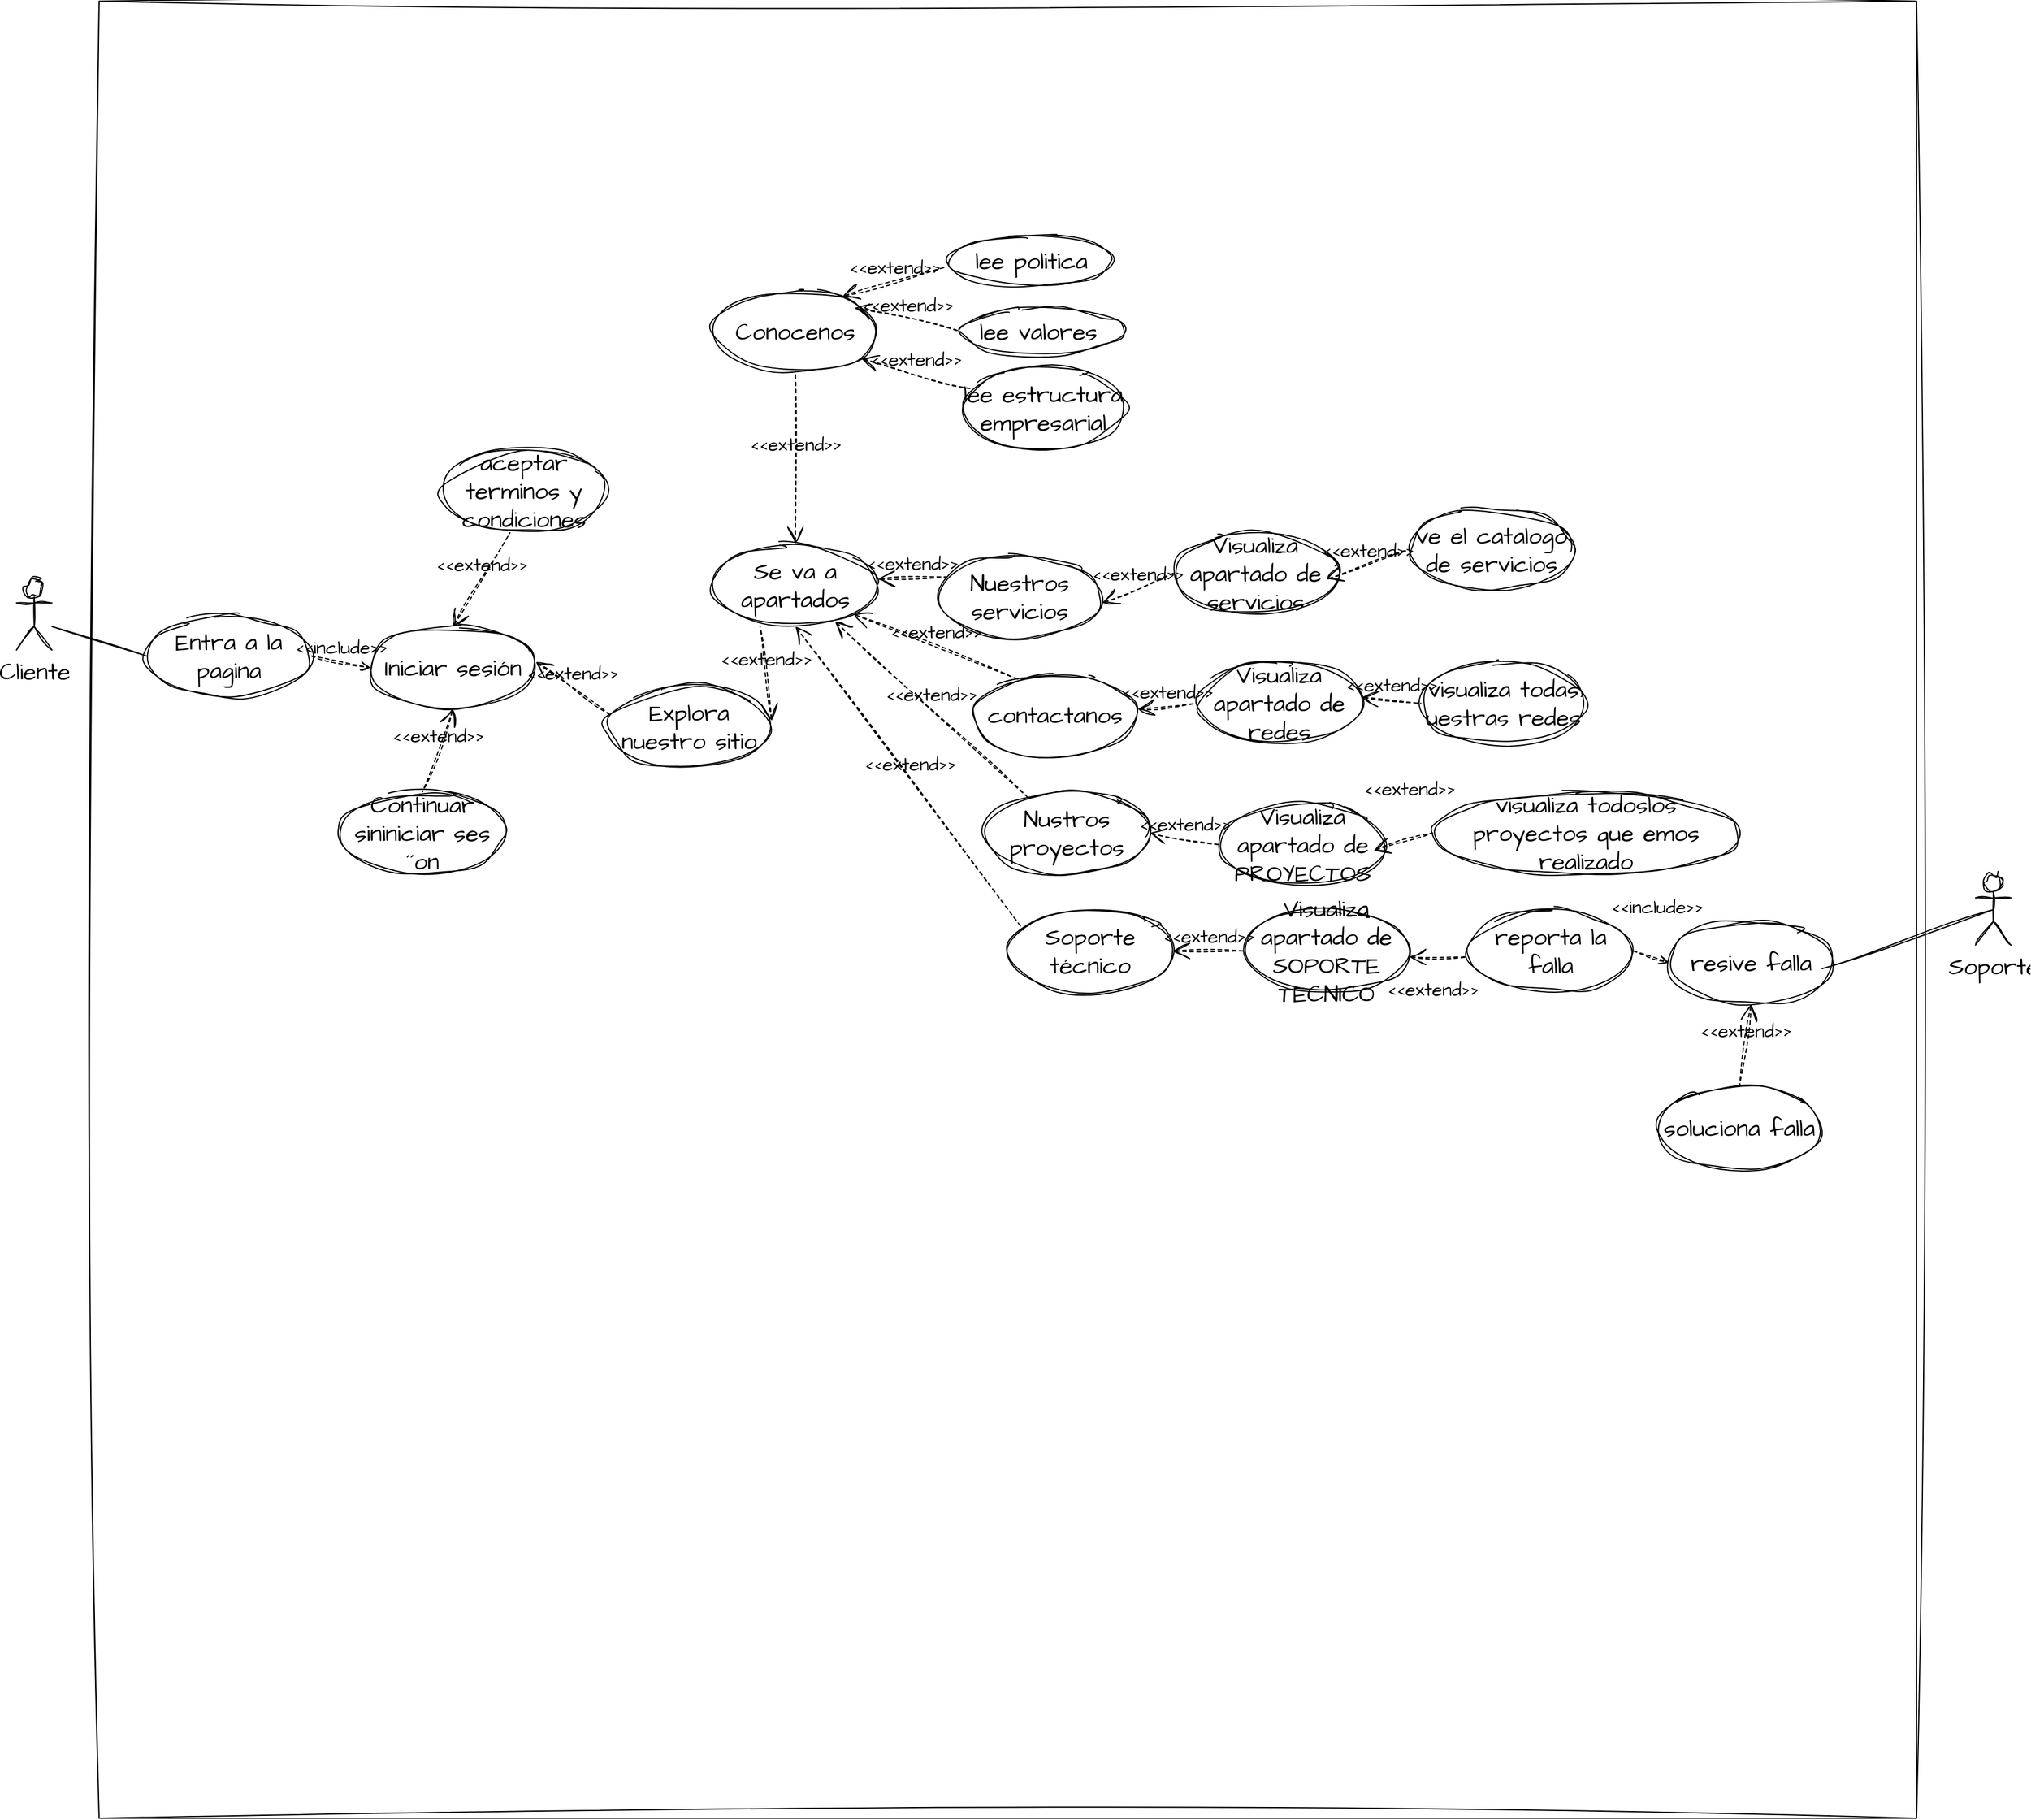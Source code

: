 <mxfile version="21.2.1" type="device" pages="6">
  <diagram name="GENERAL" id="cN1bPpPmxVXguhHw4jdk">
    <mxGraphModel dx="1489" dy="1898" grid="1" gridSize="10" guides="1" tooltips="1" connect="1" arrows="1" fold="1" page="1" pageScale="1" pageWidth="827" pageHeight="1169" math="0" shadow="0">
      <root>
        <mxCell id="0" />
        <mxCell id="1" parent="0" />
        <mxCell id="XbvAeAZ-zUYC5D9YNRpi-1" value="" style="whiteSpace=wrap;html=1;aspect=fixed;sketch=1;hachureGap=4;jiggle=2;curveFitting=1;fontFamily=Architects Daughter;fontSource=https%3A%2F%2Ffonts.googleapis.com%2Fcss%3Ffamily%3DArchitects%2BDaughter;fontSize=20;" vertex="1" parent="1">
          <mxGeometry x="140" y="-320" width="1540" height="1540" as="geometry" />
        </mxCell>
        <mxCell id="XbvAeAZ-zUYC5D9YNRpi-2" value="Cliente" style="shape=umlActor;html=1;verticalLabelPosition=bottom;verticalAlign=top;align=center;sketch=1;hachureGap=4;jiggle=2;curveFitting=1;fontFamily=Architects Daughter;fontSource=https%3A%2F%2Ffonts.googleapis.com%2Fcss%3Ffamily%3DArchitects%2BDaughter;fontSize=20;" vertex="1" parent="1">
          <mxGeometry x="70" y="170" width="30" height="60" as="geometry" />
        </mxCell>
        <mxCell id="XbvAeAZ-zUYC5D9YNRpi-3" value="Entra a la pagina" style="ellipse;whiteSpace=wrap;html=1;sketch=1;hachureGap=4;jiggle=2;curveFitting=1;fontFamily=Architects Daughter;fontSource=https%3A%2F%2Ffonts.googleapis.com%2Fcss%3Ffamily%3DArchitects%2BDaughter;fontSize=20;" vertex="1" parent="1">
          <mxGeometry x="180" y="200" width="140" height="70" as="geometry" />
        </mxCell>
        <mxCell id="XbvAeAZ-zUYC5D9YNRpi-4" value="Explora nuestro sitio" style="ellipse;whiteSpace=wrap;html=1;sketch=1;hachureGap=4;jiggle=2;curveFitting=1;fontFamily=Architects Daughter;fontSource=https%3A%2F%2Ffonts.googleapis.com%2Fcss%3Ffamily%3DArchitects%2BDaughter;fontSize=20;" vertex="1" parent="1">
          <mxGeometry x="570" y="260" width="140" height="70" as="geometry" />
        </mxCell>
        <mxCell id="XbvAeAZ-zUYC5D9YNRpi-5" value="Se va a apartados" style="ellipse;whiteSpace=wrap;html=1;sketch=1;hachureGap=4;jiggle=2;curveFitting=1;fontFamily=Architects Daughter;fontSource=https%3A%2F%2Ffonts.googleapis.com%2Fcss%3Ffamily%3DArchitects%2BDaughter;fontSize=20;" vertex="1" parent="1">
          <mxGeometry x="660" y="140" width="140" height="70" as="geometry" />
        </mxCell>
        <mxCell id="XbvAeAZ-zUYC5D9YNRpi-6" value="Conocenos" style="ellipse;whiteSpace=wrap;html=1;sketch=1;hachureGap=4;jiggle=2;curveFitting=1;fontFamily=Architects Daughter;fontSource=https%3A%2F%2Ffonts.googleapis.com%2Fcss%3Ffamily%3DArchitects%2BDaughter;fontSize=20;" vertex="1" parent="1">
          <mxGeometry x="660" y="-75" width="140" height="70" as="geometry" />
        </mxCell>
        <mxCell id="XbvAeAZ-zUYC5D9YNRpi-7" value="lee politica" style="ellipse;whiteSpace=wrap;html=1;sketch=1;hachureGap=4;jiggle=2;curveFitting=1;fontFamily=Architects Daughter;fontSource=https%3A%2F%2Ffonts.googleapis.com%2Fcss%3Ffamily%3DArchitects%2BDaughter;fontSize=20;" vertex="1" parent="1">
          <mxGeometry x="860" y="-120" width="140" height="40" as="geometry" />
        </mxCell>
        <mxCell id="XbvAeAZ-zUYC5D9YNRpi-8" value="contactanos" style="ellipse;whiteSpace=wrap;html=1;sketch=1;hachureGap=4;jiggle=2;curveFitting=1;fontFamily=Architects Daughter;fontSource=https%3A%2F%2Ffonts.googleapis.com%2Fcss%3Ffamily%3DArchitects%2BDaughter;fontSize=20;" vertex="1" parent="1">
          <mxGeometry x="880" y="250" width="140" height="70" as="geometry" />
        </mxCell>
        <mxCell id="XbvAeAZ-zUYC5D9YNRpi-9" value="Nustros proyectos" style="ellipse;whiteSpace=wrap;html=1;sketch=1;hachureGap=4;jiggle=2;curveFitting=1;fontFamily=Architects Daughter;fontSource=https%3A%2F%2Ffonts.googleapis.com%2Fcss%3Ffamily%3DArchitects%2BDaughter;fontSize=20;" vertex="1" parent="1">
          <mxGeometry x="890" y="350" width="140" height="70" as="geometry" />
        </mxCell>
        <mxCell id="XbvAeAZ-zUYC5D9YNRpi-10" value="lee valores&amp;nbsp;" style="ellipse;whiteSpace=wrap;html=1;sketch=1;hachureGap=4;jiggle=2;curveFitting=1;fontFamily=Architects Daughter;fontSource=https%3A%2F%2Ffonts.googleapis.com%2Fcss%3Ffamily%3DArchitects%2BDaughter;fontSize=20;" vertex="1" parent="1">
          <mxGeometry x="870" y="-60" width="140" height="40" as="geometry" />
        </mxCell>
        <mxCell id="XbvAeAZ-zUYC5D9YNRpi-11" value="Nuestros servicios" style="ellipse;whiteSpace=wrap;html=1;sketch=1;hachureGap=4;jiggle=2;curveFitting=1;fontFamily=Architects Daughter;fontSource=https%3A%2F%2Ffonts.googleapis.com%2Fcss%3Ffamily%3DArchitects%2BDaughter;fontSize=20;" vertex="1" parent="1">
          <mxGeometry x="850" y="150" width="140" height="70" as="geometry" />
        </mxCell>
        <mxCell id="XbvAeAZ-zUYC5D9YNRpi-12" value="Iniciar sesión" style="ellipse;whiteSpace=wrap;html=1;sketch=1;hachureGap=4;jiggle=2;curveFitting=1;fontFamily=Architects Daughter;fontSource=https%3A%2F%2Ffonts.googleapis.com%2Fcss%3Ffamily%3DArchitects%2BDaughter;fontSize=20;" vertex="1" parent="1">
          <mxGeometry x="370" y="210" width="140" height="70" as="geometry" />
        </mxCell>
        <mxCell id="XbvAeAZ-zUYC5D9YNRpi-13" value="Continuar sininiciar ses´´on" style="ellipse;whiteSpace=wrap;html=1;sketch=1;hachureGap=4;jiggle=2;curveFitting=1;fontFamily=Architects Daughter;fontSource=https%3A%2F%2Ffonts.googleapis.com%2Fcss%3Ffamily%3DArchitects%2BDaughter;fontSize=20;" vertex="1" parent="1">
          <mxGeometry x="344" y="350" width="140" height="70" as="geometry" />
        </mxCell>
        <mxCell id="XbvAeAZ-zUYC5D9YNRpi-14" value="lee estructura empresarial" style="ellipse;whiteSpace=wrap;html=1;sketch=1;hachureGap=4;jiggle=2;curveFitting=1;fontFamily=Architects Daughter;fontSource=https%3A%2F%2Ffonts.googleapis.com%2Fcss%3Ffamily%3DArchitects%2BDaughter;fontSize=20;" vertex="1" parent="1">
          <mxGeometry x="870" y="-10" width="140" height="70" as="geometry" />
        </mxCell>
        <mxCell id="XbvAeAZ-zUYC5D9YNRpi-15" value="&amp;lt;&amp;lt;extend&amp;gt;&amp;gt;" style="edgeStyle=none;html=1;startArrow=open;endArrow=none;startSize=12;verticalAlign=bottom;dashed=1;labelBackgroundColor=none;rounded=0;sketch=1;hachureGap=4;jiggle=2;curveFitting=1;fontFamily=Architects Daughter;fontSource=https%3A%2F%2Ffonts.googleapis.com%2Fcss%3Ffamily%3DArchitects%2BDaughter;fontSize=16;entryX=-0.014;entryY=0.629;entryDx=0;entryDy=0;entryPerimeter=0;" edge="1" parent="1" target="XbvAeAZ-zUYC5D9YNRpi-7">
          <mxGeometry width="160" relative="1" as="geometry">
            <mxPoint x="770" y="-70" as="sourcePoint" />
            <mxPoint x="930" y="-70" as="targetPoint" />
          </mxGeometry>
        </mxCell>
        <mxCell id="XbvAeAZ-zUYC5D9YNRpi-16" value="&amp;lt;&amp;lt;extend&amp;gt;&amp;gt;" style="edgeStyle=none;html=1;startArrow=open;endArrow=none;startSize=12;verticalAlign=bottom;dashed=1;labelBackgroundColor=none;rounded=0;sketch=1;hachureGap=4;jiggle=2;curveFitting=1;fontFamily=Architects Daughter;fontSource=https%3A%2F%2Ffonts.googleapis.com%2Fcss%3Ffamily%3DArchitects%2BDaughter;fontSize=16;entryX=0;entryY=0.5;entryDx=0;entryDy=0;" edge="1" parent="1" target="XbvAeAZ-zUYC5D9YNRpi-10">
          <mxGeometry width="160" relative="1" as="geometry">
            <mxPoint x="780" y="-60" as="sourcePoint" />
            <mxPoint x="868" y="-85" as="targetPoint" />
          </mxGeometry>
        </mxCell>
        <mxCell id="XbvAeAZ-zUYC5D9YNRpi-17" value="&amp;lt;&amp;lt;extend&amp;gt;&amp;gt;" style="edgeStyle=none;html=1;startArrow=open;endArrow=none;startSize=12;verticalAlign=bottom;dashed=1;labelBackgroundColor=none;rounded=0;sketch=1;hachureGap=4;jiggle=2;curveFitting=1;fontFamily=Architects Daughter;fontSource=https%3A%2F%2Ffonts.googleapis.com%2Fcss%3Ffamily%3DArchitects%2BDaughter;fontSize=16;exitX=0.9;exitY=0.829;exitDx=0;exitDy=0;exitPerimeter=0;" edge="1" parent="1" source="XbvAeAZ-zUYC5D9YNRpi-6" target="XbvAeAZ-zUYC5D9YNRpi-14">
          <mxGeometry width="160" relative="1" as="geometry">
            <mxPoint x="800" y="-20" as="sourcePoint" />
            <mxPoint x="890" as="targetPoint" />
          </mxGeometry>
        </mxCell>
        <mxCell id="XbvAeAZ-zUYC5D9YNRpi-18" value="&amp;lt;&amp;lt;include&amp;gt;&amp;gt;" style="edgeStyle=none;html=1;endArrow=open;verticalAlign=bottom;dashed=1;labelBackgroundColor=none;rounded=0;sketch=1;hachureGap=4;jiggle=2;curveFitting=1;fontFamily=Architects Daughter;fontSource=https%3A%2F%2Ffonts.googleapis.com%2Fcss%3Ffamily%3DArchitects%2BDaughter;fontSize=16;entryX=0;entryY=0.5;entryDx=0;entryDy=0;" edge="1" parent="1" target="XbvAeAZ-zUYC5D9YNRpi-12">
          <mxGeometry width="160" relative="1" as="geometry">
            <mxPoint x="320" y="235" as="sourcePoint" />
            <mxPoint x="250" y="220" as="targetPoint" />
          </mxGeometry>
        </mxCell>
        <mxCell id="XbvAeAZ-zUYC5D9YNRpi-19" value="&amp;lt;&amp;lt;extend&amp;gt;&amp;gt;" style="edgeStyle=none;html=1;startArrow=open;endArrow=none;startSize=12;verticalAlign=bottom;dashed=1;labelBackgroundColor=none;rounded=0;sketch=1;hachureGap=4;jiggle=2;curveFitting=1;fontFamily=Architects Daughter;fontSource=https%3A%2F%2Ffonts.googleapis.com%2Fcss%3Ffamily%3DArchitects%2BDaughter;fontSize=16;entryX=0.5;entryY=0;entryDx=0;entryDy=0;exitX=0.5;exitY=1;exitDx=0;exitDy=0;" edge="1" parent="1" source="XbvAeAZ-zUYC5D9YNRpi-12" target="XbvAeAZ-zUYC5D9YNRpi-13">
          <mxGeometry width="160" relative="1" as="geometry">
            <mxPoint x="240" y="360" as="sourcePoint" />
            <mxPoint x="400" y="360" as="targetPoint" />
          </mxGeometry>
        </mxCell>
        <mxCell id="XbvAeAZ-zUYC5D9YNRpi-20" value="&amp;lt;&amp;lt;extend&amp;gt;&amp;gt;" style="edgeStyle=none;html=1;startArrow=open;endArrow=none;startSize=12;verticalAlign=bottom;dashed=1;labelBackgroundColor=none;rounded=0;sketch=1;hachureGap=4;jiggle=2;curveFitting=1;fontFamily=Architects Daughter;fontSource=https%3A%2F%2Ffonts.googleapis.com%2Fcss%3Ffamily%3DArchitects%2BDaughter;fontSize=16;entryX=0.014;entryY=0.343;entryDx=0;entryDy=0;entryPerimeter=0;" edge="1" parent="1" target="XbvAeAZ-zUYC5D9YNRpi-4">
          <mxGeometry width="160" relative="1" as="geometry">
            <mxPoint x="510" y="240" as="sourcePoint" />
            <mxPoint x="670" y="240" as="targetPoint" />
          </mxGeometry>
        </mxCell>
        <mxCell id="XbvAeAZ-zUYC5D9YNRpi-21" value="&amp;lt;&amp;lt;extend&amp;gt;&amp;gt;" style="edgeStyle=none;html=1;startArrow=open;endArrow=none;startSize=12;verticalAlign=bottom;dashed=1;labelBackgroundColor=none;rounded=0;sketch=1;hachureGap=4;jiggle=2;curveFitting=1;fontFamily=Architects Daughter;fontSource=https%3A%2F%2Ffonts.googleapis.com%2Fcss%3Ffamily%3DArchitects%2BDaughter;fontSize=16;entryX=0.286;entryY=1;entryDx=0;entryDy=0;entryPerimeter=0;" edge="1" parent="1" target="XbvAeAZ-zUYC5D9YNRpi-5">
          <mxGeometry width="160" relative="1" as="geometry">
            <mxPoint x="710" y="290" as="sourcePoint" />
            <mxPoint x="870" y="290" as="targetPoint" />
          </mxGeometry>
        </mxCell>
        <mxCell id="XbvAeAZ-zUYC5D9YNRpi-22" value="&amp;lt;&amp;lt;extend&amp;gt;&amp;gt;" style="edgeStyle=none;html=1;startArrow=open;endArrow=none;startSize=12;verticalAlign=bottom;dashed=1;labelBackgroundColor=none;rounded=0;sketch=1;hachureGap=4;jiggle=2;curveFitting=1;fontFamily=Architects Daughter;fontSource=https%3A%2F%2Ffonts.googleapis.com%2Fcss%3Ffamily%3DArchitects%2BDaughter;fontSize=16;entryX=0.057;entryY=0.257;entryDx=0;entryDy=0;entryPerimeter=0;" edge="1" parent="1" target="XbvAeAZ-zUYC5D9YNRpi-11">
          <mxGeometry width="160" relative="1" as="geometry">
            <mxPoint x="800" y="170" as="sourcePoint" />
            <mxPoint x="960" y="170" as="targetPoint" />
          </mxGeometry>
        </mxCell>
        <mxCell id="XbvAeAZ-zUYC5D9YNRpi-23" value="&amp;lt;&amp;lt;extend&amp;gt;&amp;gt;" style="edgeStyle=none;html=1;startArrow=open;endArrow=none;startSize=12;verticalAlign=bottom;dashed=1;labelBackgroundColor=none;rounded=0;sketch=1;hachureGap=4;jiggle=2;curveFitting=1;fontFamily=Architects Daughter;fontSource=https%3A%2F%2Ffonts.googleapis.com%2Fcss%3Ffamily%3DArchitects%2BDaughter;fontSize=16;entryX=0.279;entryY=0.071;entryDx=0;entryDy=0;entryPerimeter=0;exitX=1;exitY=1;exitDx=0;exitDy=0;" edge="1" parent="1" source="XbvAeAZ-zUYC5D9YNRpi-5" target="XbvAeAZ-zUYC5D9YNRpi-8">
          <mxGeometry width="160" relative="1" as="geometry">
            <mxPoint x="760" y="260" as="sourcePoint" />
            <mxPoint x="920" y="260" as="targetPoint" />
          </mxGeometry>
        </mxCell>
        <mxCell id="XbvAeAZ-zUYC5D9YNRpi-24" value="&amp;lt;&amp;lt;extend&amp;gt;&amp;gt;" style="edgeStyle=none;html=1;startArrow=open;endArrow=none;startSize=12;verticalAlign=bottom;dashed=1;labelBackgroundColor=none;rounded=0;sketch=1;hachureGap=4;jiggle=2;curveFitting=1;fontFamily=Architects Daughter;fontSource=https%3A%2F%2Ffonts.googleapis.com%2Fcss%3Ffamily%3DArchitects%2BDaughter;fontSize=16;" edge="1" parent="1" source="XbvAeAZ-zUYC5D9YNRpi-5" target="XbvAeAZ-zUYC5D9YNRpi-9">
          <mxGeometry width="160" relative="1" as="geometry">
            <mxPoint x="680" y="410" as="sourcePoint" />
            <mxPoint x="840" y="410" as="targetPoint" />
          </mxGeometry>
        </mxCell>
        <mxCell id="XbvAeAZ-zUYC5D9YNRpi-25" value="Soporte técnico" style="ellipse;whiteSpace=wrap;html=1;sketch=1;hachureGap=4;jiggle=2;curveFitting=1;fontFamily=Architects Daughter;fontSource=https%3A%2F%2Ffonts.googleapis.com%2Fcss%3Ffamily%3DArchitects%2BDaughter;fontSize=20;" vertex="1" parent="1">
          <mxGeometry x="910" y="450" width="140" height="70" as="geometry" />
        </mxCell>
        <mxCell id="XbvAeAZ-zUYC5D9YNRpi-26" value="&amp;lt;&amp;lt;extend&amp;gt;&amp;gt;" style="edgeStyle=none;html=1;startArrow=open;endArrow=none;startSize=12;verticalAlign=bottom;dashed=1;labelBackgroundColor=none;rounded=0;sketch=1;hachureGap=4;jiggle=2;curveFitting=1;fontFamily=Architects Daughter;fontSource=https%3A%2F%2Ffonts.googleapis.com%2Fcss%3Ffamily%3DArchitects%2BDaughter;fontSize=16;entryX=0.5;entryY=1;entryDx=0;entryDy=0;exitX=0.5;exitY=0;exitDx=0;exitDy=0;" edge="1" parent="1" source="XbvAeAZ-zUYC5D9YNRpi-5" target="XbvAeAZ-zUYC5D9YNRpi-6">
          <mxGeometry width="160" relative="1" as="geometry">
            <mxPoint x="670" y="80" as="sourcePoint" />
            <mxPoint x="830" y="80" as="targetPoint" />
          </mxGeometry>
        </mxCell>
        <mxCell id="XbvAeAZ-zUYC5D9YNRpi-27" value="&amp;lt;&amp;lt;extend&amp;gt;&amp;gt;" style="edgeStyle=none;html=1;startArrow=open;endArrow=none;startSize=12;verticalAlign=bottom;dashed=1;labelBackgroundColor=none;rounded=0;sketch=1;hachureGap=4;jiggle=2;curveFitting=1;fontFamily=Architects Daughter;fontSource=https%3A%2F%2Ffonts.googleapis.com%2Fcss%3Ffamily%3DArchitects%2BDaughter;fontSize=16;exitX=0.5;exitY=1;exitDx=0;exitDy=0;entryX=0.095;entryY=0.246;entryDx=0;entryDy=0;entryPerimeter=0;" edge="1" parent="1" source="XbvAeAZ-zUYC5D9YNRpi-5" target="XbvAeAZ-zUYC5D9YNRpi-25">
          <mxGeometry width="160" relative="1" as="geometry">
            <mxPoint x="730" y="430" as="sourcePoint" />
            <mxPoint x="890" y="430" as="targetPoint" />
          </mxGeometry>
        </mxCell>
        <mxCell id="XbvAeAZ-zUYC5D9YNRpi-28" value="Visualiza apartado de servicios" style="ellipse;whiteSpace=wrap;html=1;sketch=1;hachureGap=4;jiggle=2;curveFitting=1;fontFamily=Architects Daughter;fontSource=https%3A%2F%2Ffonts.googleapis.com%2Fcss%3Ffamily%3DArchitects%2BDaughter;fontSize=20;" vertex="1" parent="1">
          <mxGeometry x="1050" y="130" width="140" height="70" as="geometry" />
        </mxCell>
        <mxCell id="XbvAeAZ-zUYC5D9YNRpi-29" value="&amp;lt;&amp;lt;extend&amp;gt;&amp;gt;" style="edgeStyle=none;html=1;startArrow=open;endArrow=none;startSize=12;verticalAlign=bottom;dashed=1;labelBackgroundColor=none;rounded=0;sketch=1;hachureGap=4;jiggle=2;curveFitting=1;fontFamily=Architects Daughter;fontSource=https%3A%2F%2Ffonts.googleapis.com%2Fcss%3Ffamily%3DArchitects%2BDaughter;fontSize=16;entryX=0;entryY=0.5;entryDx=0;entryDy=0;" edge="1" parent="1" target="XbvAeAZ-zUYC5D9YNRpi-28">
          <mxGeometry width="160" relative="1" as="geometry">
            <mxPoint x="990" y="190" as="sourcePoint" />
            <mxPoint x="1150" y="190" as="targetPoint" />
          </mxGeometry>
        </mxCell>
        <mxCell id="XbvAeAZ-zUYC5D9YNRpi-30" value="Visualiza apartado de redes" style="ellipse;whiteSpace=wrap;html=1;sketch=1;hachureGap=4;jiggle=2;curveFitting=1;fontFamily=Architects Daughter;fontSource=https%3A%2F%2Ffonts.googleapis.com%2Fcss%3Ffamily%3DArchitects%2BDaughter;fontSize=20;" vertex="1" parent="1">
          <mxGeometry x="1070" y="240" width="140" height="70" as="geometry" />
        </mxCell>
        <mxCell id="XbvAeAZ-zUYC5D9YNRpi-31" value="Visualiza apartado de PROYECTOS" style="ellipse;whiteSpace=wrap;html=1;sketch=1;hachureGap=4;jiggle=2;curveFitting=1;fontFamily=Architects Daughter;fontSource=https%3A%2F%2Ffonts.googleapis.com%2Fcss%3Ffamily%3DArchitects%2BDaughter;fontSize=20;" vertex="1" parent="1">
          <mxGeometry x="1090" y="360" width="140" height="70" as="geometry" />
        </mxCell>
        <mxCell id="XbvAeAZ-zUYC5D9YNRpi-32" value="Visualiza apartado de SOPORTE TECNICO" style="ellipse;whiteSpace=wrap;html=1;sketch=1;hachureGap=4;jiggle=2;curveFitting=1;fontFamily=Architects Daughter;fontSource=https%3A%2F%2Ffonts.googleapis.com%2Fcss%3Ffamily%3DArchitects%2BDaughter;fontSize=20;" vertex="1" parent="1">
          <mxGeometry x="1110" y="450" width="140" height="70" as="geometry" />
        </mxCell>
        <mxCell id="XbvAeAZ-zUYC5D9YNRpi-36" value="" style="endArrow=none;html=1;rounded=0;sketch=1;hachureGap=4;jiggle=2;curveFitting=1;fontFamily=Architects Daughter;fontSource=https%3A%2F%2Ffonts.googleapis.com%2Fcss%3Ffamily%3DArchitects%2BDaughter;fontSize=16;entryX=0;entryY=0.5;entryDx=0;entryDy=0;" edge="1" parent="1" target="XbvAeAZ-zUYC5D9YNRpi-3">
          <mxGeometry relative="1" as="geometry">
            <mxPoint x="100" y="210" as="sourcePoint" />
            <mxPoint x="260" y="210" as="targetPoint" />
          </mxGeometry>
        </mxCell>
        <mxCell id="b8oef82Tq5jURFjMfgb--2" value="aceptar terminos y condiciones" style="ellipse;whiteSpace=wrap;html=1;sketch=1;hachureGap=4;jiggle=2;curveFitting=1;fontFamily=Architects Daughter;fontSource=https%3A%2F%2Ffonts.googleapis.com%2Fcss%3Ffamily%3DArchitects%2BDaughter;fontSize=20;" vertex="1" parent="1">
          <mxGeometry x="430" y="60" width="140" height="70" as="geometry" />
        </mxCell>
        <mxCell id="b6kbzsp9nrhU34g2nSiJ-1" value="&amp;lt;&amp;lt;extend&amp;gt;&amp;gt;" style="edgeStyle=none;html=1;startArrow=open;endArrow=none;startSize=12;verticalAlign=bottom;dashed=1;labelBackgroundColor=none;rounded=0;sketch=1;hachureGap=4;jiggle=2;curveFitting=1;fontFamily=Architects Daughter;fontSource=https%3A%2F%2Ffonts.googleapis.com%2Fcss%3Ffamily%3DArchitects%2BDaughter;fontSize=16;entryX=0;entryY=0.5;entryDx=0;entryDy=0;" edge="1" parent="1" target="XbvAeAZ-zUYC5D9YNRpi-30">
          <mxGeometry width="160" relative="1" as="geometry">
            <mxPoint x="1020" y="280" as="sourcePoint" />
            <mxPoint x="1180" y="280" as="targetPoint" />
          </mxGeometry>
        </mxCell>
        <mxCell id="b6kbzsp9nrhU34g2nSiJ-2" value="&amp;lt;&amp;lt;extend&amp;gt;&amp;gt;" style="edgeStyle=none;html=1;startArrow=open;endArrow=none;startSize=12;verticalAlign=bottom;dashed=1;labelBackgroundColor=none;rounded=0;sketch=1;hachureGap=4;jiggle=2;curveFitting=1;fontFamily=Architects Daughter;fontSource=https%3A%2F%2Ffonts.googleapis.com%2Fcss%3Ffamily%3DArchitects%2BDaughter;fontSize=16;exitX=1;exitY=0.5;exitDx=0;exitDy=0;entryX=0;entryY=0.5;entryDx=0;entryDy=0;" edge="1" parent="1" source="XbvAeAZ-zUYC5D9YNRpi-9" target="XbvAeAZ-zUYC5D9YNRpi-31">
          <mxGeometry width="160" relative="1" as="geometry">
            <mxPoint x="700" y="430" as="sourcePoint" />
            <mxPoint x="860" y="430" as="targetPoint" />
          </mxGeometry>
        </mxCell>
        <mxCell id="b6kbzsp9nrhU34g2nSiJ-3" value="&amp;lt;&amp;lt;extend&amp;gt;&amp;gt;" style="edgeStyle=none;html=1;startArrow=open;endArrow=none;startSize=12;verticalAlign=bottom;dashed=1;labelBackgroundColor=none;rounded=0;sketch=1;hachureGap=4;jiggle=2;curveFitting=1;fontFamily=Architects Daughter;fontSource=https%3A%2F%2Ffonts.googleapis.com%2Fcss%3Ffamily%3DArchitects%2BDaughter;fontSize=16;entryX=0;entryY=0.5;entryDx=0;entryDy=0;exitX=1;exitY=0.5;exitDx=0;exitDy=0;" edge="1" parent="1" source="XbvAeAZ-zUYC5D9YNRpi-25" target="XbvAeAZ-zUYC5D9YNRpi-32">
          <mxGeometry width="160" relative="1" as="geometry">
            <mxPoint x="680" y="430" as="sourcePoint" />
            <mxPoint x="840" y="430" as="targetPoint" />
          </mxGeometry>
        </mxCell>
        <mxCell id="b6kbzsp9nrhU34g2nSiJ-5" value="visualiza todas uestras redes" style="ellipse;whiteSpace=wrap;html=1;sketch=1;hachureGap=4;jiggle=2;curveFitting=1;fontFamily=Architects Daughter;fontSource=https%3A%2F%2Ffonts.googleapis.com%2Fcss%3Ffamily%3DArchitects%2BDaughter;fontSize=20;" vertex="1" parent="1">
          <mxGeometry x="1260" y="240" width="140" height="70" as="geometry" />
        </mxCell>
        <mxCell id="b6kbzsp9nrhU34g2nSiJ-6" value="&amp;lt;&amp;lt;extend&amp;gt;&amp;gt;" style="edgeStyle=none;html=1;startArrow=open;endArrow=none;startSize=12;verticalAlign=bottom;dashed=1;labelBackgroundColor=none;rounded=0;sketch=1;hachureGap=4;jiggle=2;curveFitting=1;fontFamily=Architects Daughter;fontSource=https%3A%2F%2Ffonts.googleapis.com%2Fcss%3Ffamily%3DArchitects%2BDaughter;fontSize=16;entryX=0;entryY=0.5;entryDx=0;entryDy=0;" edge="1" parent="1" target="b6kbzsp9nrhU34g2nSiJ-5">
          <mxGeometry width="160" relative="1" as="geometry">
            <mxPoint x="1210" y="270" as="sourcePoint" />
            <mxPoint x="1370" y="270" as="targetPoint" />
          </mxGeometry>
        </mxCell>
        <mxCell id="b6kbzsp9nrhU34g2nSiJ-7" value="visualiza todoslos proyectos que emos realizado" style="ellipse;whiteSpace=wrap;html=1;sketch=1;hachureGap=4;jiggle=2;curveFitting=1;fontFamily=Architects Daughter;fontSource=https%3A%2F%2Ffonts.googleapis.com%2Fcss%3Ffamily%3DArchitects%2BDaughter;fontSize=20;" vertex="1" parent="1">
          <mxGeometry x="1270" y="350" width="260" height="70" as="geometry" />
        </mxCell>
        <mxCell id="b6kbzsp9nrhU34g2nSiJ-8" value="&amp;lt;&amp;lt;extend&amp;gt;&amp;gt;" style="edgeStyle=none;html=1;startArrow=open;endArrow=none;startSize=12;verticalAlign=bottom;dashed=1;labelBackgroundColor=none;rounded=0;sketch=1;hachureGap=4;jiggle=2;curveFitting=1;fontFamily=Architects Daughter;fontSource=https%3A%2F%2Ffonts.googleapis.com%2Fcss%3Ffamily%3DArchitects%2BDaughter;fontSize=16;entryX=0;entryY=0.5;entryDx=0;entryDy=0;" edge="1" parent="1" target="b6kbzsp9nrhU34g2nSiJ-7">
          <mxGeometry x="0.541" y="30" width="160" relative="1" as="geometry">
            <mxPoint x="1220" y="400" as="sourcePoint" />
            <mxPoint x="1380" y="400" as="targetPoint" />
            <mxPoint as="offset" />
          </mxGeometry>
        </mxCell>
        <mxCell id="b6kbzsp9nrhU34g2nSiJ-11" value="ve el catalogo de servicios" style="ellipse;whiteSpace=wrap;html=1;sketch=1;hachureGap=4;jiggle=2;curveFitting=1;fontFamily=Architects Daughter;fontSource=https%3A%2F%2Ffonts.googleapis.com%2Fcss%3Ffamily%3DArchitects%2BDaughter;fontSize=20;" vertex="1" parent="1">
          <mxGeometry x="1250" y="110" width="140" height="70" as="geometry" />
        </mxCell>
        <mxCell id="b6kbzsp9nrhU34g2nSiJ-12" value="&amp;lt;&amp;lt;extend&amp;gt;&amp;gt;" style="edgeStyle=none;html=1;startArrow=open;endArrow=none;startSize=12;verticalAlign=bottom;dashed=1;labelBackgroundColor=none;rounded=0;sketch=1;hachureGap=4;jiggle=2;curveFitting=1;fontFamily=Architects Daughter;fontSource=https%3A%2F%2Ffonts.googleapis.com%2Fcss%3Ffamily%3DArchitects%2BDaughter;fontSize=16;entryX=0;entryY=0.5;entryDx=0;entryDy=0;" edge="1" parent="1" target="b6kbzsp9nrhU34g2nSiJ-11">
          <mxGeometry width="160" relative="1" as="geometry">
            <mxPoint x="1180" y="170" as="sourcePoint" />
            <mxPoint x="1340" y="170" as="targetPoint" />
          </mxGeometry>
        </mxCell>
        <mxCell id="b6kbzsp9nrhU34g2nSiJ-13" value="reporta la falla" style="ellipse;whiteSpace=wrap;html=1;sketch=1;hachureGap=4;jiggle=2;curveFitting=1;fontFamily=Architects Daughter;fontSource=https%3A%2F%2Ffonts.googleapis.com%2Fcss%3Ffamily%3DArchitects%2BDaughter;fontSize=20;" vertex="1" parent="1">
          <mxGeometry x="1300" y="450" width="140" height="70" as="geometry" />
        </mxCell>
        <mxCell id="b6kbzsp9nrhU34g2nSiJ-14" value="&amp;lt;&amp;lt;extend&amp;gt;&amp;gt;" style="edgeStyle=none;html=1;startArrow=open;endArrow=none;startSize=12;verticalAlign=bottom;dashed=1;labelBackgroundColor=none;rounded=0;sketch=1;hachureGap=4;jiggle=2;curveFitting=1;fontFamily=Architects Daughter;fontSource=https%3A%2F%2Ffonts.googleapis.com%2Fcss%3Ffamily%3DArchitects%2BDaughter;fontSize=16;" edge="1" parent="1">
          <mxGeometry x="-0.2" y="-40" width="160" relative="1" as="geometry">
            <mxPoint x="1250" y="490" as="sourcePoint" />
            <mxPoint x="1300" y="490" as="targetPoint" />
            <mxPoint as="offset" />
          </mxGeometry>
        </mxCell>
        <mxCell id="b6kbzsp9nrhU34g2nSiJ-15" value="Soporte" style="shape=umlActor;html=1;verticalLabelPosition=bottom;verticalAlign=top;align=center;sketch=1;hachureGap=4;jiggle=2;curveFitting=1;fontFamily=Architects Daughter;fontSource=https%3A%2F%2Ffonts.googleapis.com%2Fcss%3Ffamily%3DArchitects%2BDaughter;fontSize=20;" vertex="1" parent="1">
          <mxGeometry x="1730" y="420" width="30" height="60" as="geometry" />
        </mxCell>
        <mxCell id="b6kbzsp9nrhU34g2nSiJ-16" value="resive falla" style="ellipse;whiteSpace=wrap;html=1;sketch=1;hachureGap=4;jiggle=2;curveFitting=1;fontFamily=Architects Daughter;fontSource=https%3A%2F%2Ffonts.googleapis.com%2Fcss%3Ffamily%3DArchitects%2BDaughter;fontSize=20;" vertex="1" parent="1">
          <mxGeometry x="1470" y="460" width="140" height="70" as="geometry" />
        </mxCell>
        <mxCell id="b6kbzsp9nrhU34g2nSiJ-17" value="soluciona falla" style="ellipse;whiteSpace=wrap;html=1;sketch=1;hachureGap=4;jiggle=2;curveFitting=1;fontFamily=Architects Daughter;fontSource=https%3A%2F%2Ffonts.googleapis.com%2Fcss%3Ffamily%3DArchitects%2BDaughter;fontSize=20;" vertex="1" parent="1">
          <mxGeometry x="1460" y="600" width="140" height="70" as="geometry" />
        </mxCell>
        <mxCell id="b6kbzsp9nrhU34g2nSiJ-18" value="&amp;lt;&amp;lt;extend&amp;gt;&amp;gt;" style="edgeStyle=none;html=1;startArrow=open;endArrow=none;startSize=12;verticalAlign=bottom;dashed=1;labelBackgroundColor=none;rounded=0;sketch=1;hachureGap=4;jiggle=2;curveFitting=1;fontFamily=Architects Daughter;fontSource=https%3A%2F%2Ffonts.googleapis.com%2Fcss%3Ffamily%3DArchitects%2BDaughter;fontSize=16;exitX=0.5;exitY=1;exitDx=0;exitDy=0;entryX=0.5;entryY=0;entryDx=0;entryDy=0;" edge="1" parent="1" source="b6kbzsp9nrhU34g2nSiJ-16" target="b6kbzsp9nrhU34g2nSiJ-17">
          <mxGeometry width="160" relative="1" as="geometry">
            <mxPoint x="1400" y="550" as="sourcePoint" />
            <mxPoint x="1560" y="550" as="targetPoint" />
          </mxGeometry>
        </mxCell>
        <mxCell id="b6kbzsp9nrhU34g2nSiJ-19" value="&amp;lt;&amp;lt;include&amp;gt;&amp;gt;" style="edgeStyle=none;html=1;endArrow=open;verticalAlign=bottom;dashed=1;labelBackgroundColor=none;rounded=0;sketch=1;hachureGap=4;jiggle=2;curveFitting=1;fontFamily=Architects Daughter;fontSource=https%3A%2F%2Ffonts.googleapis.com%2Fcss%3Ffamily%3DArchitects%2BDaughter;fontSize=16;entryX=0;entryY=0.5;entryDx=0;entryDy=0;exitX=1;exitY=0.5;exitDx=0;exitDy=0;" edge="1" parent="1" source="b6kbzsp9nrhU34g2nSiJ-13" target="b6kbzsp9nrhU34g2nSiJ-16">
          <mxGeometry x="-0.3" y="30" width="160" relative="1" as="geometry">
            <mxPoint x="1250" y="580" as="sourcePoint" />
            <mxPoint x="1410" y="580" as="targetPoint" />
            <mxPoint as="offset" />
          </mxGeometry>
        </mxCell>
        <mxCell id="b6kbzsp9nrhU34g2nSiJ-20" value="" style="edgeStyle=none;html=1;endArrow=none;verticalAlign=bottom;rounded=0;sketch=1;hachureGap=4;jiggle=2;curveFitting=1;fontFamily=Architects Daughter;fontSource=https%3A%2F%2Ffonts.googleapis.com%2Fcss%3Ffamily%3DArchitects%2BDaughter;fontSize=16;entryX=0.5;entryY=0.5;entryDx=0;entryDy=0;entryPerimeter=0;" edge="1" parent="1" target="b6kbzsp9nrhU34g2nSiJ-15">
          <mxGeometry width="160" relative="1" as="geometry">
            <mxPoint x="1600" y="500" as="sourcePoint" />
            <mxPoint x="1760" y="500" as="targetPoint" />
          </mxGeometry>
        </mxCell>
        <mxCell id="UW2urBTvljI4KfrPgXtt-1" value="&amp;lt;&amp;lt;extend&amp;gt;&amp;gt;" style="edgeStyle=none;html=1;startArrow=open;endArrow=none;startSize=12;verticalAlign=bottom;dashed=1;labelBackgroundColor=none;rounded=0;sketch=1;hachureGap=4;jiggle=2;curveFitting=1;fontFamily=Architects Daughter;fontSource=https%3A%2F%2Ffonts.googleapis.com%2Fcss%3Ffamily%3DArchitects%2BDaughter;fontSize=16;exitX=0.5;exitY=0;exitDx=0;exitDy=0;entryX=0.415;entryY=1.008;entryDx=0;entryDy=0;entryPerimeter=0;" edge="1" parent="1" source="XbvAeAZ-zUYC5D9YNRpi-12" target="b8oef82Tq5jURFjMfgb--2">
          <mxGeometry width="160" relative="1" as="geometry">
            <mxPoint x="320" y="150" as="sourcePoint" />
            <mxPoint x="480" y="150" as="targetPoint" />
          </mxGeometry>
        </mxCell>
      </root>
    </mxGraphModel>
  </diagram>
  <diagram id="Rt0A-2R67r3EI77Dixsh" name="login">
    <mxGraphModel dx="2053" dy="600" grid="1" gridSize="10" guides="1" tooltips="1" connect="1" arrows="1" fold="1" page="1" pageScale="1" pageWidth="827" pageHeight="1169" math="0" shadow="0">
      <root>
        <mxCell id="0" />
        <mxCell id="1" parent="0" />
        <mxCell id="DWwqwf0HWO5dVyq0t_3R-1" value="cliente" style="shape=umlActor;html=1;verticalLabelPosition=bottom;verticalAlign=top;align=center;sketch=1;hachureGap=4;jiggle=2;curveFitting=1;fontFamily=Architects Daughter;fontSource=https%3A%2F%2Ffonts.googleapis.com%2Fcss%3Ffamily%3DArchitects%2BDaughter;fontSize=20;" vertex="1" parent="1">
          <mxGeometry x="50" y="300" width="30" height="60" as="geometry" />
        </mxCell>
        <mxCell id="DWwqwf0HWO5dVyq0t_3R-3" value="" style="rounded=0;whiteSpace=wrap;html=1;sketch=1;hachureGap=4;jiggle=2;curveFitting=1;fontFamily=Architects Daughter;fontSource=https%3A%2F%2Ffonts.googleapis.com%2Fcss%3Ffamily%3DArchitects%2BDaughter;fontSize=20;" vertex="1" parent="1">
          <mxGeometry x="40" y="40" width="1090" height="510" as="geometry" />
        </mxCell>
        <mxCell id="DWwqwf0HWO5dVyq0t_3R-4" value="Entrar en la pagina" style="ellipse;whiteSpace=wrap;html=1;sketch=1;hachureGap=4;jiggle=2;curveFitting=1;fontFamily=Architects Daughter;fontSource=https%3A%2F%2Ffonts.googleapis.com%2Fcss%3Ffamily%3DArchitects%2BDaughter;fontSize=20;" vertex="1" parent="1">
          <mxGeometry x="190" y="320" width="140" height="50" as="geometry" />
        </mxCell>
        <mxCell id="DWwqwf0HWO5dVyq0t_3R-5" value="Iniciar sesión&amp;nbsp;" style="ellipse;whiteSpace=wrap;html=1;sketch=1;hachureGap=4;jiggle=2;curveFitting=1;fontFamily=Architects Daughter;fontSource=https%3A%2F%2Ffonts.googleapis.com%2Fcss%3Ffamily%3DArchitects%2BDaughter;fontSize=20;" vertex="1" parent="1">
          <mxGeometry x="350" y="320" width="140" height="50" as="geometry" />
        </mxCell>
        <mxCell id="DWwqwf0HWO5dVyq0t_3R-6" value="continuar sin iniciar seción" style="ellipse;whiteSpace=wrap;html=1;sketch=1;hachureGap=4;jiggle=2;curveFitting=1;fontFamily=Architects Daughter;fontSource=https%3A%2F%2Ffonts.googleapis.com%2Fcss%3Ffamily%3DArchitects%2BDaughter;fontSize=20;" vertex="1" parent="1">
          <mxGeometry x="350" y="390" width="140" height="50" as="geometry" />
        </mxCell>
        <mxCell id="DWwqwf0HWO5dVyq0t_3R-7" value="Registrase" style="ellipse;whiteSpace=wrap;html=1;sketch=1;hachureGap=4;jiggle=2;curveFitting=1;fontFamily=Architects Daughter;fontSource=https%3A%2F%2Ffonts.googleapis.com%2Fcss%3Ffamily%3DArchitects%2BDaughter;fontSize=20;" vertex="1" parent="1">
          <mxGeometry x="344" y="260" width="140" height="50" as="geometry" />
        </mxCell>
        <mxCell id="DWwqwf0HWO5dVyq0t_3R-9" value="Validar usuario" style="ellipse;whiteSpace=wrap;html=1;sketch=1;hachureGap=4;jiggle=2;curveFitting=1;fontFamily=Architects Daughter;fontSource=https%3A%2F%2Ffonts.googleapis.com%2Fcss%3Ffamily%3DArchitects%2BDaughter;fontSize=20;" vertex="1" parent="1">
          <mxGeometry x="710" y="310" width="140" height="70" as="geometry" />
        </mxCell>
        <mxCell id="DWwqwf0HWO5dVyq0t_3R-10" value="entrar" style="ellipse;whiteSpace=wrap;html=1;sketch=1;hachureGap=4;jiggle=2;curveFitting=1;fontFamily=Architects Daughter;fontSource=https%3A%2F%2Ffonts.googleapis.com%2Fcss%3Ffamily%3DArchitects%2BDaughter;fontSize=20;" vertex="1" parent="1">
          <mxGeometry x="940" y="310" width="140" height="70" as="geometry" />
        </mxCell>
        <mxCell id="DWwqwf0HWO5dVyq0t_3R-11" value="usuario y contraseña" style="ellipse;whiteSpace=wrap;html=1;sketch=1;hachureGap=4;jiggle=2;curveFitting=1;fontFamily=Architects Daughter;fontSource=https%3A%2F%2Ffonts.googleapis.com%2Fcss%3Ffamily%3DArchitects%2BDaughter;fontSize=20;" vertex="1" parent="1">
          <mxGeometry x="510" y="70" width="140" height="50" as="geometry" />
        </mxCell>
        <mxCell id="DWwqwf0HWO5dVyq0t_3R-12" value="ingresar datos" style="ellipse;whiteSpace=wrap;html=1;sketch=1;hachureGap=4;jiggle=2;curveFitting=1;fontFamily=Architects Daughter;fontSource=https%3A%2F%2Ffonts.googleapis.com%2Fcss%3Ffamily%3DArchitects%2BDaughter;fontSize=20;" vertex="1" parent="1">
          <mxGeometry x="520" y="130" width="140" height="40" as="geometry" />
        </mxCell>
        <mxCell id="DWwqwf0HWO5dVyq0t_3R-14" value="validar datos&amp;nbsp;" style="ellipse;whiteSpace=wrap;html=1;sketch=1;hachureGap=4;jiggle=2;curveFitting=1;fontFamily=Architects Daughter;fontSource=https%3A%2F%2Ffonts.googleapis.com%2Fcss%3Ffamily%3DArchitects%2BDaughter;fontSize=20;" vertex="1" parent="1">
          <mxGeometry x="710" y="90" width="140" height="70" as="geometry" />
        </mxCell>
        <mxCell id="DWwqwf0HWO5dVyq0t_3R-15" value="&amp;lt;&amp;lt;extend&amp;gt;&amp;gt;" style="edgeStyle=none;html=1;startArrow=open;endArrow=none;startSize=12;verticalAlign=bottom;dashed=1;labelBackgroundColor=none;rounded=0;sketch=1;hachureGap=4;jiggle=2;curveFitting=1;fontFamily=Architects Daughter;fontSource=https%3A%2F%2Ffonts.googleapis.com%2Fcss%3Ffamily%3DArchitects%2BDaughter;fontSize=16;entryX=0.036;entryY=0.725;entryDx=0;entryDy=0;entryPerimeter=0;" edge="1" parent="1" target="DWwqwf0HWO5dVyq0t_3R-12">
          <mxGeometry width="160" relative="1" as="geometry">
            <mxPoint x="470" y="270" as="sourcePoint" />
            <mxPoint x="630" y="270" as="targetPoint" />
          </mxGeometry>
        </mxCell>
        <mxCell id="DWwqwf0HWO5dVyq0t_3R-16" value="&amp;lt;&amp;lt;extend&amp;gt;&amp;gt;" style="edgeStyle=none;html=1;startArrow=open;endArrow=none;startSize=12;verticalAlign=bottom;dashed=1;labelBackgroundColor=none;rounded=0;sketch=1;hachureGap=4;jiggle=2;curveFitting=1;fontFamily=Architects Daughter;fontSource=https%3A%2F%2Ffonts.googleapis.com%2Fcss%3Ffamily%3DArchitects%2BDaughter;fontSize=16;entryX=0;entryY=0.5;entryDx=0;entryDy=0;exitX=0.693;exitY=0.06;exitDx=0;exitDy=0;exitPerimeter=0;" edge="1" parent="1" source="DWwqwf0HWO5dVyq0t_3R-7" target="DWwqwf0HWO5dVyq0t_3R-11">
          <mxGeometry width="160" relative="1" as="geometry">
            <mxPoint x="480" y="280" as="sourcePoint" />
            <mxPoint x="535" y="169" as="targetPoint" />
          </mxGeometry>
        </mxCell>
        <mxCell id="DWwqwf0HWO5dVyq0t_3R-17" value="&amp;lt;&amp;lt;extend&amp;gt;&amp;gt;" style="edgeStyle=none;html=1;startArrow=open;endArrow=none;startSize=12;verticalAlign=bottom;dashed=1;labelBackgroundColor=none;rounded=0;sketch=1;hachureGap=4;jiggle=2;curveFitting=1;fontFamily=Architects Daughter;fontSource=https%3A%2F%2Ffonts.googleapis.com%2Fcss%3Ffamily%3DArchitects%2BDaughter;fontSize=16;entryX=0;entryY=0;entryDx=0;entryDy=0;exitX=1;exitY=0.5;exitDx=0;exitDy=0;" edge="1" parent="1" source="DWwqwf0HWO5dVyq0t_3R-11" target="DWwqwf0HWO5dVyq0t_3R-14">
          <mxGeometry width="160" relative="1" as="geometry">
            <mxPoint x="700" y="241" as="sourcePoint" />
            <mxPoint x="755" y="130" as="targetPoint" />
          </mxGeometry>
        </mxCell>
        <mxCell id="DWwqwf0HWO5dVyq0t_3R-18" value="&amp;lt;&amp;lt;extend&amp;gt;&amp;gt;" style="edgeStyle=none;html=1;startArrow=open;endArrow=none;startSize=12;verticalAlign=bottom;dashed=1;labelBackgroundColor=none;rounded=0;sketch=1;hachureGap=4;jiggle=2;curveFitting=1;fontFamily=Architects Daughter;fontSource=https%3A%2F%2Ffonts.googleapis.com%2Fcss%3Ffamily%3DArchitects%2BDaughter;fontSize=16;entryX=0.064;entryY=0.786;entryDx=0;entryDy=0;exitX=1;exitY=0.5;exitDx=0;exitDy=0;entryPerimeter=0;" edge="1" parent="1" target="DWwqwf0HWO5dVyq0t_3R-14">
          <mxGeometry x="-0.455" y="-34" width="160" relative="1" as="geometry">
            <mxPoint x="650" y="160" as="sourcePoint" />
            <mxPoint x="731" y="165" as="targetPoint" />
            <mxPoint as="offset" />
          </mxGeometry>
        </mxCell>
        <mxCell id="DWwqwf0HWO5dVyq0t_3R-19" value="&amp;lt;&amp;lt;extend&amp;gt;&amp;gt;" style="edgeStyle=none;html=1;startArrow=open;endArrow=none;startSize=12;verticalAlign=bottom;dashed=1;labelBackgroundColor=none;rounded=0;sketch=1;hachureGap=4;jiggle=2;curveFitting=1;fontFamily=Architects Daughter;fontSource=https%3A%2F%2Ffonts.googleapis.com%2Fcss%3Ffamily%3DArchitects%2BDaughter;fontSize=16;exitX=1;exitY=0.5;exitDx=0;exitDy=0;" edge="1" parent="1" source="DWwqwf0HWO5dVyq0t_3R-14" target="DWwqwf0HWO5dVyq0t_3R-10">
          <mxGeometry x="-0.455" y="-34" width="160" relative="1" as="geometry">
            <mxPoint x="860" y="175" as="sourcePoint" />
            <mxPoint x="929" y="160" as="targetPoint" />
            <mxPoint as="offset" />
          </mxGeometry>
        </mxCell>
        <mxCell id="DWwqwf0HWO5dVyq0t_3R-20" value="&amp;lt;&amp;lt;extend&amp;gt;&amp;gt;" style="edgeStyle=none;html=1;startArrow=open;endArrow=none;startSize=12;verticalAlign=bottom;dashed=1;labelBackgroundColor=none;rounded=0;sketch=1;hachureGap=4;jiggle=2;curveFitting=1;fontFamily=Architects Daughter;fontSource=https%3A%2F%2Ffonts.googleapis.com%2Fcss%3Ffamily%3DArchitects%2BDaughter;fontSize=16;exitX=1;exitY=0.5;exitDx=0;exitDy=0;" edge="1" parent="1" source="DWwqwf0HWO5dVyq0t_3R-9">
          <mxGeometry x="-0.455" y="-34" width="160" relative="1" as="geometry">
            <mxPoint x="810" y="170" as="sourcePoint" />
            <mxPoint x="946" y="357" as="targetPoint" />
            <mxPoint as="offset" />
          </mxGeometry>
        </mxCell>
        <mxCell id="DWwqwf0HWO5dVyq0t_3R-21" value="&amp;lt;&amp;lt;extend&amp;gt;&amp;gt;" style="edgeStyle=none;html=1;startArrow=open;endArrow=none;startSize=12;verticalAlign=bottom;dashed=1;labelBackgroundColor=none;rounded=0;sketch=1;hachureGap=4;jiggle=2;curveFitting=1;fontFamily=Architects Daughter;fontSource=https%3A%2F%2Ffonts.googleapis.com%2Fcss%3Ffamily%3DArchitects%2BDaughter;fontSize=16;exitX=1;exitY=0.5;exitDx=0;exitDy=0;entryX=0;entryY=0.5;entryDx=0;entryDy=0;" edge="1" parent="1" target="DWwqwf0HWO5dVyq0t_3R-9">
          <mxGeometry x="1" y="-45" width="160" relative="1" as="geometry">
            <mxPoint x="670" y="339" as="sourcePoint" />
            <mxPoint x="766" y="351" as="targetPoint" />
            <mxPoint x="7" y="1" as="offset" />
          </mxGeometry>
        </mxCell>
        <mxCell id="DWwqwf0HWO5dVyq0t_3R-22" value="&amp;lt;&amp;lt;extend&amp;gt;&amp;gt;" style="edgeStyle=none;html=1;startArrow=open;endArrow=none;startSize=12;verticalAlign=bottom;dashed=1;labelBackgroundColor=none;rounded=0;sketch=1;hachureGap=4;jiggle=2;curveFitting=1;fontFamily=Architects Daughter;fontSource=https%3A%2F%2Ffonts.googleapis.com%2Fcss%3Ffamily%3DArchitects%2BDaughter;fontSize=16;exitX=0.5;exitY=0;exitDx=0;exitDy=0;entryX=1;entryY=1;entryDx=0;entryDy=0;" edge="1" parent="1" source="DWwqwf0HWO5dVyq0t_3R-6" target="DWwqwf0HWO5dVyq0t_3R-5">
          <mxGeometry x="1" y="-45" width="160" relative="1" as="geometry">
            <mxPoint x="490" y="337" as="sourcePoint" />
            <mxPoint x="530" y="343" as="targetPoint" />
            <mxPoint x="7" y="1" as="offset" />
            <Array as="points">
              <mxPoint x="510" y="390" />
              <mxPoint x="500" y="400" />
            </Array>
          </mxGeometry>
        </mxCell>
        <mxCell id="DWwqwf0HWO5dVyq0t_3R-23" value="&amp;lt;&amp;lt;extend&amp;gt;&amp;gt;" style="edgeStyle=none;html=1;startArrow=open;endArrow=none;startSize=12;verticalAlign=bottom;dashed=1;labelBackgroundColor=none;rounded=0;sketch=1;hachureGap=4;jiggle=2;curveFitting=1;fontFamily=Architects Daughter;fontSource=https%3A%2F%2Ffonts.googleapis.com%2Fcss%3Ffamily%3DArchitects%2BDaughter;fontSize=16;exitX=1;exitY=0.5;exitDx=0;exitDy=0;" edge="1" parent="1" source="DWwqwf0HWO5dVyq0t_3R-8">
          <mxGeometry x="0.781" y="-60" width="160" relative="1" as="geometry">
            <mxPoint x="500" y="347" as="sourcePoint" />
            <mxPoint x="551" y="350" as="targetPoint" />
            <mxPoint as="offset" />
            <Array as="points">
              <mxPoint x="520" y="350" />
            </Array>
          </mxGeometry>
        </mxCell>
        <mxCell id="DWwqwf0HWO5dVyq0t_3R-24" value="" style="edgeStyle=none;html=1;startArrow=open;endArrow=none;startSize=12;verticalAlign=bottom;dashed=1;labelBackgroundColor=none;rounded=0;sketch=1;hachureGap=4;jiggle=2;curveFitting=1;fontFamily=Architects Daughter;fontSource=https%3A%2F%2Ffonts.googleapis.com%2Fcss%3Ffamily%3DArchitects%2BDaughter;fontSize=16;exitX=1;exitY=0.5;exitDx=0;exitDy=0;" edge="1" parent="1" target="DWwqwf0HWO5dVyq0t_3R-8">
          <mxGeometry x="1" y="-45" width="160" relative="1" as="geometry">
            <mxPoint x="500" y="347" as="sourcePoint" />
            <mxPoint x="551" y="350" as="targetPoint" />
            <mxPoint x="7" y="1" as="offset" />
            <Array as="points" />
          </mxGeometry>
        </mxCell>
        <mxCell id="DWwqwf0HWO5dVyq0t_3R-8" value="usuario y contraseña" style="ellipse;whiteSpace=wrap;html=1;sketch=1;hachureGap=4;jiggle=2;curveFitting=1;fontFamily=Architects Daughter;fontSource=https%3A%2F%2Ffonts.googleapis.com%2Fcss%3Ffamily%3DArchitects%2BDaughter;fontSize=20;" vertex="1" parent="1">
          <mxGeometry x="540" y="295" width="140" height="70" as="geometry" />
        </mxCell>
        <mxCell id="DWwqwf0HWO5dVyq0t_3R-25" value="&amp;lt;&amp;lt;include&amp;gt;&amp;gt;" style="edgeStyle=none;html=1;endArrow=open;verticalAlign=bottom;dashed=1;labelBackgroundColor=none;rounded=0;sketch=1;hachureGap=4;jiggle=2;curveFitting=1;fontFamily=Architects Daughter;fontSource=https%3A%2F%2Ffonts.googleapis.com%2Fcss%3Ffamily%3DArchitects%2BDaughter;fontSize=16;entryX=0;entryY=0.5;entryDx=0;entryDy=0;" edge="1" parent="1" target="DWwqwf0HWO5dVyq0t_3R-7">
          <mxGeometry width="160" relative="1" as="geometry">
            <mxPoint x="300" y="320" as="sourcePoint" />
            <mxPoint x="460" y="320" as="targetPoint" />
          </mxGeometry>
        </mxCell>
        <mxCell id="DWwqwf0HWO5dVyq0t_3R-26" value="&amp;lt;&amp;lt;include&amp;gt;&amp;gt;" style="edgeStyle=none;html=1;endArrow=open;verticalAlign=bottom;dashed=1;labelBackgroundColor=none;rounded=0;sketch=1;hachureGap=4;jiggle=2;curveFitting=1;fontFamily=Architects Daughter;fontSource=https%3A%2F%2Ffonts.googleapis.com%2Fcss%3Ffamily%3DArchitects%2BDaughter;fontSize=16;entryX=0;entryY=0.5;entryDx=0;entryDy=0;" edge="1" parent="1" target="DWwqwf0HWO5dVyq0t_3R-5">
          <mxGeometry width="160" relative="1" as="geometry">
            <mxPoint x="310" y="330" as="sourcePoint" />
            <mxPoint x="354" y="295" as="targetPoint" />
          </mxGeometry>
        </mxCell>
        <mxCell id="DWwqwf0HWO5dVyq0t_3R-28" value="" style="edgeStyle=orthogonalEdgeStyle;rounded=0;sketch=1;hachureGap=4;jiggle=2;curveFitting=1;orthogonalLoop=1;jettySize=auto;html=1;fontFamily=Architects Daughter;fontSource=https%3A%2F%2Ffonts.googleapis.com%2Fcss%3Ffamily%3DArchitects%2BDaughter;fontSize=16;" edge="1" parent="1" source="DWwqwf0HWO5dVyq0t_3R-27" target="DWwqwf0HWO5dVyq0t_3R-3">
          <mxGeometry relative="1" as="geometry" />
        </mxCell>
        <mxCell id="DWwqwf0HWO5dVyq0t_3R-27" value="cliente" style="shape=umlActor;html=1;verticalLabelPosition=bottom;verticalAlign=top;align=center;sketch=1;hachureGap=4;jiggle=2;curveFitting=1;fontFamily=Architects Daughter;fontSource=https%3A%2F%2Ffonts.googleapis.com%2Fcss%3Ffamily%3DArchitects%2BDaughter;fontSize=20;" vertex="1" parent="1">
          <mxGeometry y="280" width="30" height="60" as="geometry" />
        </mxCell>
        <mxCell id="DWwqwf0HWO5dVyq0t_3R-29" value="" style="edgeStyle=none;html=1;endArrow=none;verticalAlign=bottom;rounded=0;sketch=1;hachureGap=4;jiggle=2;curveFitting=1;fontFamily=Architects Daughter;fontSource=https%3A%2F%2Ffonts.googleapis.com%2Fcss%3Ffamily%3DArchitects%2BDaughter;fontSize=16;" edge="1" parent="1">
          <mxGeometry width="160" relative="1" as="geometry">
            <mxPoint x="30" y="320" as="sourcePoint" />
            <mxPoint x="190" y="320" as="targetPoint" />
          </mxGeometry>
        </mxCell>
      </root>
    </mxGraphModel>
  </diagram>
  <diagram id="XrTihMofYCPcukemIsrX" name="solicitar_servicio">
    <mxGraphModel dx="1603" dy="785" grid="1" gridSize="10" guides="1" tooltips="1" connect="1" arrows="1" fold="1" page="1" pageScale="1" pageWidth="827" pageHeight="1169" math="0" shadow="0">
      <root>
        <mxCell id="0" />
        <mxCell id="1" parent="0" />
        <mxCell id="U1_sdoGwv_Ltzf3MDhWx-11" value="" style="rounded=1;whiteSpace=wrap;html=1;sketch=1;hachureGap=4;jiggle=2;curveFitting=1;fontFamily=Architects Daughter;fontSource=https%3A%2F%2Ffonts.googleapis.com%2Fcss%3Ffamily%3DArchitects%2BDaughter;fontSize=20;" vertex="1" parent="1">
          <mxGeometry x="180" y="20" width="1200" height="530" as="geometry" />
        </mxCell>
        <mxCell id="U1_sdoGwv_Ltzf3MDhWx-1" value="Cliente&amp;nbsp;" style="shape=umlActor;html=1;verticalLabelPosition=bottom;verticalAlign=top;align=center;sketch=1;hachureGap=4;jiggle=2;curveFitting=1;fontFamily=Architects Daughter;fontSource=https%3A%2F%2Ffonts.googleapis.com%2Fcss%3Ffamily%3DArchitects%2BDaughter;fontSize=20;" vertex="1" parent="1">
          <mxGeometry x="80" y="230" width="30" height="60" as="geometry" />
        </mxCell>
        <mxCell id="U1_sdoGwv_Ltzf3MDhWx-2" value="ingresa a nuestro sitio&amp;nbsp;" style="ellipse;whiteSpace=wrap;html=1;sketch=1;hachureGap=4;jiggle=2;curveFitting=1;fontFamily=Architects Daughter;fontSource=https%3A%2F%2Ffonts.googleapis.com%2Fcss%3Ffamily%3DArchitects%2BDaughter;fontSize=20;" vertex="1" parent="1">
          <mxGeometry x="200" y="220" width="140" height="70" as="geometry" />
        </mxCell>
        <mxCell id="U1_sdoGwv_Ltzf3MDhWx-3" value="inicia sesión&amp;nbsp;" style="ellipse;whiteSpace=wrap;html=1;sketch=1;hachureGap=4;jiggle=2;curveFitting=1;fontFamily=Architects Daughter;fontSource=https%3A%2F%2Ffonts.googleapis.com%2Fcss%3Ffamily%3DArchitects%2BDaughter;fontSize=20;" vertex="1" parent="1">
          <mxGeometry x="400" y="220" width="140" height="70" as="geometry" />
        </mxCell>
        <mxCell id="U1_sdoGwv_Ltzf3MDhWx-4" value="se va al apartado de servicios&amp;nbsp;" style="ellipse;whiteSpace=wrap;html=1;sketch=1;hachureGap=4;jiggle=2;curveFitting=1;fontFamily=Architects Daughter;fontSource=https%3A%2F%2Ffonts.googleapis.com%2Fcss%3Ffamily%3DArchitects%2BDaughter;fontSize=20;" vertex="1" parent="1">
          <mxGeometry x="600" y="220" width="140" height="70" as="geometry" />
        </mxCell>
        <mxCell id="U1_sdoGwv_Ltzf3MDhWx-5" value="ve el catalogo de servicios&amp;nbsp;" style="ellipse;whiteSpace=wrap;html=1;sketch=1;hachureGap=4;jiggle=2;curveFitting=1;fontFamily=Architects Daughter;fontSource=https%3A%2F%2Ffonts.googleapis.com%2Fcss%3Ffamily%3DArchitects%2BDaughter;fontSize=20;" vertex="1" parent="1">
          <mxGeometry x="810" y="225" width="140" height="70" as="geometry" />
        </mxCell>
        <mxCell id="U1_sdoGwv_Ltzf3MDhWx-6" value="solicita servicio un servicio" style="ellipse;whiteSpace=wrap;html=1;sketch=1;hachureGap=4;jiggle=2;curveFitting=1;fontFamily=Architects Daughter;fontSource=https%3A%2F%2Ffonts.googleapis.com%2Fcss%3Ffamily%3DArchitects%2BDaughter;fontSize=20;" vertex="1" parent="1">
          <mxGeometry x="1000" y="230" width="140" height="70" as="geometry" />
        </mxCell>
        <mxCell id="U1_sdoGwv_Ltzf3MDhWx-7" value="recive pedido de servicio" style="ellipse;whiteSpace=wrap;html=1;sketch=1;hachureGap=4;jiggle=2;curveFitting=1;fontFamily=Architects Daughter;fontSource=https%3A%2F%2Ffonts.googleapis.com%2Fcss%3Ffamily%3DArchitects%2BDaughter;fontSize=20;" vertex="1" parent="1">
          <mxGeometry x="1200" y="225" width="140" height="70" as="geometry" />
        </mxCell>
        <mxCell id="U1_sdoGwv_Ltzf3MDhWx-8" value="paga servicio" style="ellipse;whiteSpace=wrap;html=1;sketch=1;hachureGap=4;jiggle=2;curveFitting=1;fontFamily=Architects Daughter;fontSource=https%3A%2F%2Ffonts.googleapis.com%2Fcss%3Ffamily%3DArchitects%2BDaughter;fontSize=20;" vertex="1" parent="1">
          <mxGeometry x="1000" y="360" width="140" height="70" as="geometry" />
        </mxCell>
        <mxCell id="U1_sdoGwv_Ltzf3MDhWx-9" value="administrador de servicios&amp;nbsp;" style="shape=umlActor;html=1;verticalLabelPosition=bottom;verticalAlign=top;align=center;sketch=1;hachureGap=4;jiggle=2;curveFitting=1;fontFamily=Architects Daughter;fontSource=https%3A%2F%2Ffonts.googleapis.com%2Fcss%3Ffamily%3DArchitects%2BDaughter;fontSize=20;" vertex="1" parent="1">
          <mxGeometry x="1500" y="230" width="30" height="60" as="geometry" />
        </mxCell>
        <mxCell id="U1_sdoGwv_Ltzf3MDhWx-10" value="recive comprobante de pago" style="ellipse;whiteSpace=wrap;html=1;sketch=1;hachureGap=4;jiggle=2;curveFitting=1;fontFamily=Architects Daughter;fontSource=https%3A%2F%2Ffonts.googleapis.com%2Fcss%3Ffamily%3DArchitects%2BDaughter;fontSize=20;" vertex="1" parent="1">
          <mxGeometry x="1000" y="470" width="140" height="70" as="geometry" />
        </mxCell>
        <mxCell id="U1_sdoGwv_Ltzf3MDhWx-12" value="realiza servicio" style="ellipse;whiteSpace=wrap;html=1;sketch=1;hachureGap=4;jiggle=2;curveFitting=1;fontFamily=Architects Daughter;fontSource=https%3A%2F%2Ffonts.googleapis.com%2Fcss%3Ffamily%3DArchitects%2BDaughter;fontSize=20;" vertex="1" parent="1">
          <mxGeometry x="1210" y="350" width="140" height="70" as="geometry" />
        </mxCell>
        <mxCell id="U1_sdoGwv_Ltzf3MDhWx-13" value="" style="edgeStyle=none;html=1;endArrow=none;verticalAlign=bottom;rounded=0;sketch=1;hachureGap=4;jiggle=2;curveFitting=1;fontFamily=Architects Daughter;fontSource=https%3A%2F%2Ffonts.googleapis.com%2Fcss%3Ffamily%3DArchitects%2BDaughter;fontSize=16;" edge="1" parent="1">
          <mxGeometry width="160" relative="1" as="geometry">
            <mxPoint x="1340" y="270" as="sourcePoint" />
            <mxPoint x="1500" y="270" as="targetPoint" />
          </mxGeometry>
        </mxCell>
        <mxCell id="U1_sdoGwv_Ltzf3MDhWx-14" value="&amp;lt;&amp;lt;extend&amp;gt;&amp;gt;" style="edgeStyle=none;html=1;startArrow=open;endArrow=none;startSize=12;verticalAlign=bottom;dashed=1;labelBackgroundColor=none;rounded=0;sketch=1;hachureGap=4;jiggle=2;curveFitting=1;fontFamily=Architects Daughter;fontSource=https%3A%2F%2Ffonts.googleapis.com%2Fcss%3Ffamily%3DArchitects%2BDaughter;fontSize=16;exitX=1;exitY=0.5;exitDx=0;exitDy=0;" edge="1" parent="1" source="U1_sdoGwv_Ltzf3MDhWx-6">
          <mxGeometry width="160" relative="1" as="geometry">
            <mxPoint x="1040" y="260" as="sourcePoint" />
            <mxPoint x="1200" y="260" as="targetPoint" />
          </mxGeometry>
        </mxCell>
        <mxCell id="U1_sdoGwv_Ltzf3MDhWx-15" value="&amp;lt;&amp;lt;include&amp;gt;&amp;gt;" style="edgeStyle=none;html=1;endArrow=open;verticalAlign=bottom;dashed=1;labelBackgroundColor=none;rounded=0;sketch=1;hachureGap=4;jiggle=2;curveFitting=1;fontFamily=Architects Daughter;fontSource=https%3A%2F%2Ffonts.googleapis.com%2Fcss%3Ffamily%3DArchitects%2BDaughter;fontSize=16;exitX=0.5;exitY=1;exitDx=0;exitDy=0;entryX=0.5;entryY=0;entryDx=0;entryDy=0;" edge="1" parent="1" source="U1_sdoGwv_Ltzf3MDhWx-6" target="U1_sdoGwv_Ltzf3MDhWx-8">
          <mxGeometry width="160" relative="1" as="geometry">
            <mxPoint x="890" y="380" as="sourcePoint" />
            <mxPoint x="1050" y="380" as="targetPoint" />
          </mxGeometry>
        </mxCell>
        <mxCell id="U1_sdoGwv_Ltzf3MDhWx-16" value="&amp;lt;&amp;lt;extend&amp;gt;&amp;gt;" style="edgeStyle=none;html=1;startArrow=open;endArrow=none;startSize=12;verticalAlign=bottom;dashed=1;labelBackgroundColor=none;rounded=0;sketch=1;hachureGap=4;jiggle=2;curveFitting=1;fontFamily=Architects Daughter;fontSource=https%3A%2F%2Ffonts.googleapis.com%2Fcss%3Ffamily%3DArchitects%2BDaughter;fontSize=16;exitX=0.5;exitY=0;exitDx=0;exitDy=0;entryX=0.5;entryY=1;entryDx=0;entryDy=0;" edge="1" parent="1" source="U1_sdoGwv_Ltzf3MDhWx-10" target="U1_sdoGwv_Ltzf3MDhWx-8">
          <mxGeometry width="160" relative="1" as="geometry">
            <mxPoint x="890" y="380" as="sourcePoint" />
            <mxPoint x="1050" y="380" as="targetPoint" />
          </mxGeometry>
        </mxCell>
        <mxCell id="U1_sdoGwv_Ltzf3MDhWx-17" value="&amp;lt;&amp;lt;extend&amp;gt;&amp;gt;" style="edgeStyle=none;html=1;startArrow=open;endArrow=none;startSize=12;verticalAlign=bottom;dashed=1;labelBackgroundColor=none;rounded=0;sketch=1;hachureGap=4;jiggle=2;curveFitting=1;fontFamily=Architects Daughter;fontSource=https%3A%2F%2Ffonts.googleapis.com%2Fcss%3Ffamily%3DArchitects%2BDaughter;fontSize=16;entryX=0.5;entryY=1;entryDx=0;entryDy=0;" edge="1" parent="1" source="U1_sdoGwv_Ltzf3MDhWx-12" target="U1_sdoGwv_Ltzf3MDhWx-7">
          <mxGeometry width="160" relative="1" as="geometry">
            <mxPoint x="1140" y="340" as="sourcePoint" />
            <mxPoint x="1300" y="340" as="targetPoint" />
          </mxGeometry>
        </mxCell>
        <mxCell id="U1_sdoGwv_Ltzf3MDhWx-18" value="&amp;lt;&amp;lt;extend&amp;gt;&amp;gt;" style="edgeStyle=none;html=1;startArrow=open;endArrow=none;startSize=12;verticalAlign=bottom;dashed=1;labelBackgroundColor=none;rounded=0;sketch=1;hachureGap=4;jiggle=2;curveFitting=1;fontFamily=Architects Daughter;fontSource=https%3A%2F%2Ffonts.googleapis.com%2Fcss%3Ffamily%3DArchitects%2BDaughter;fontSize=16;" edge="1" parent="1">
          <mxGeometry width="160" relative="1" as="geometry">
            <mxPoint x="950" y="260" as="sourcePoint" />
            <mxPoint x="1000" y="260" as="targetPoint" />
          </mxGeometry>
        </mxCell>
        <mxCell id="U1_sdoGwv_Ltzf3MDhWx-19" value="&amp;lt;&amp;lt;extend&amp;gt;&amp;gt;" style="edgeStyle=none;html=1;startArrow=open;endArrow=none;startSize=12;verticalAlign=bottom;dashed=1;labelBackgroundColor=none;rounded=0;sketch=1;hachureGap=4;jiggle=2;curveFitting=1;fontFamily=Architects Daughter;fontSource=https%3A%2F%2Ffonts.googleapis.com%2Fcss%3Ffamily%3DArchitects%2BDaughter;fontSize=16;entryX=0;entryY=0.5;entryDx=0;entryDy=0;" edge="1" parent="1" target="U1_sdoGwv_Ltzf3MDhWx-5">
          <mxGeometry width="160" relative="1" as="geometry">
            <mxPoint x="740" y="260" as="sourcePoint" />
            <mxPoint x="900" y="260" as="targetPoint" />
          </mxGeometry>
        </mxCell>
        <mxCell id="U1_sdoGwv_Ltzf3MDhWx-20" value="&amp;lt;&amp;lt;extend&amp;gt;&amp;gt;" style="edgeStyle=none;html=1;startArrow=open;endArrow=none;startSize=12;verticalAlign=bottom;dashed=1;labelBackgroundColor=none;rounded=0;sketch=1;hachureGap=4;jiggle=2;curveFitting=1;fontFamily=Architects Daughter;fontSource=https%3A%2F%2Ffonts.googleapis.com%2Fcss%3Ffamily%3DArchitects%2BDaughter;fontSize=16;exitX=1;exitY=0.5;exitDx=0;exitDy=0;entryX=0;entryY=0.5;entryDx=0;entryDy=0;" edge="1" parent="1" source="U1_sdoGwv_Ltzf3MDhWx-3" target="U1_sdoGwv_Ltzf3MDhWx-4">
          <mxGeometry width="160" relative="1" as="geometry">
            <mxPoint x="470" y="320" as="sourcePoint" />
            <mxPoint x="630" y="320" as="targetPoint" />
          </mxGeometry>
        </mxCell>
        <mxCell id="U1_sdoGwv_Ltzf3MDhWx-22" value="" style="edgeStyle=none;html=1;endArrow=none;verticalAlign=bottom;rounded=0;sketch=1;hachureGap=4;jiggle=2;curveFitting=1;fontFamily=Architects Daughter;fontSource=https%3A%2F%2Ffonts.googleapis.com%2Fcss%3Ffamily%3DArchitects%2BDaughter;fontSize=16;entryX=0;entryY=0.5;entryDx=0;entryDy=0;" edge="1" parent="1" target="U1_sdoGwv_Ltzf3MDhWx-2">
          <mxGeometry width="160" relative="1" as="geometry">
            <mxPoint x="100" y="260" as="sourcePoint" />
            <mxPoint x="260" y="260" as="targetPoint" />
          </mxGeometry>
        </mxCell>
        <mxCell id="kY8w8em6-i8fGRkJczVa-1" value="Tarjeta" style="ellipse;whiteSpace=wrap;html=1;sketch=1;hachureGap=4;jiggle=2;curveFitting=1;fontFamily=Architects Daughter;fontSource=https%3A%2F%2Ffonts.googleapis.com%2Fcss%3Ffamily%3DArchitects%2BDaughter;fontSize=20;" vertex="1" parent="1">
          <mxGeometry x="750" y="330" width="140" height="70" as="geometry" />
        </mxCell>
        <mxCell id="kY8w8em6-i8fGRkJczVa-2" value="Cajero atm." style="ellipse;whiteSpace=wrap;html=1;sketch=1;hachureGap=4;jiggle=2;curveFitting=1;fontFamily=Architects Daughter;fontSource=https%3A%2F%2Ffonts.googleapis.com%2Fcss%3Ffamily%3DArchitects%2BDaughter;fontSize=20;" vertex="1" parent="1">
          <mxGeometry x="740" y="420" width="140" height="70" as="geometry" />
        </mxCell>
        <mxCell id="kY8w8em6-i8fGRkJczVa-4" value="&amp;lt;&amp;lt;extend&amp;gt;&amp;gt;" style="edgeStyle=none;html=1;startArrow=open;endArrow=none;startSize=12;verticalAlign=bottom;dashed=1;labelBackgroundColor=none;rounded=0;sketch=1;hachureGap=4;jiggle=2;curveFitting=1;fontFamily=Architects Daughter;fontSource=https%3A%2F%2Ffonts.googleapis.com%2Fcss%3Ffamily%3DArchitects%2BDaughter;fontSize=16;" edge="1" parent="1" target="U1_sdoGwv_Ltzf3MDhWx-8">
          <mxGeometry width="160" relative="1" as="geometry">
            <mxPoint x="880" y="370" as="sourcePoint" />
            <mxPoint x="1040" y="370" as="targetPoint" />
          </mxGeometry>
        </mxCell>
        <mxCell id="kY8w8em6-i8fGRkJczVa-5" value="&amp;lt;&amp;lt;extend&amp;gt;&amp;gt;" style="edgeStyle=none;html=1;startArrow=open;endArrow=none;startSize=12;verticalAlign=bottom;dashed=1;labelBackgroundColor=none;rounded=0;sketch=1;hachureGap=4;jiggle=2;curveFitting=1;fontFamily=Architects Daughter;fontSource=https%3A%2F%2Ffonts.googleapis.com%2Fcss%3Ffamily%3DArchitects%2BDaughter;fontSize=16;entryX=0;entryY=0.5;entryDx=0;entryDy=0;" edge="1" parent="1" target="U1_sdoGwv_Ltzf3MDhWx-8">
          <mxGeometry width="160" relative="1" as="geometry">
            <mxPoint x="878" y="460" as="sourcePoint" />
            <mxPoint x="1000" y="476" as="targetPoint" />
          </mxGeometry>
        </mxCell>
        <mxCell id="kY8w8em6-i8fGRkJczVa-6" value="&amp;lt;&amp;lt;include&amp;gt;&amp;gt;" style="edgeStyle=none;html=1;endArrow=open;verticalAlign=bottom;dashed=1;labelBackgroundColor=none;rounded=0;sketch=1;hachureGap=4;jiggle=2;curveFitting=1;fontFamily=Architects Daughter;fontSource=https%3A%2F%2Ffonts.googleapis.com%2Fcss%3Ffamily%3DArchitects%2BDaughter;fontSize=16;entryX=0;entryY=0.5;entryDx=0;entryDy=0;" edge="1" parent="1" target="U1_sdoGwv_Ltzf3MDhWx-3">
          <mxGeometry width="160" relative="1" as="geometry">
            <mxPoint x="340" y="260" as="sourcePoint" />
            <mxPoint x="500" y="260" as="targetPoint" />
          </mxGeometry>
        </mxCell>
      </root>
    </mxGraphModel>
  </diagram>
  <diagram id="dVy1jnVdLlO7tA2b7MtU" name="Soporte tecnico">
    <mxGraphModel dx="1603" dy="1954" grid="1" gridSize="10" guides="1" tooltips="1" connect="1" arrows="1" fold="1" page="1" pageScale="1" pageWidth="827" pageHeight="1169" math="0" shadow="0">
      <root>
        <mxCell id="0" />
        <mxCell id="1" parent="0" />
        <mxCell id="pQ21qFYKcXIShitnnVM7-20" value="" style="rounded=1;whiteSpace=wrap;html=1;sketch=1;hachureGap=4;jiggle=2;curveFitting=1;fontFamily=Architects Daughter;fontSource=https%3A%2F%2Ffonts.googleapis.com%2Fcss%3Ffamily%3DArchitects%2BDaughter;fontSize=20;" vertex="1" parent="1">
          <mxGeometry x="160" y="-80" width="1090" height="510" as="geometry" />
        </mxCell>
        <mxCell id="pQ21qFYKcXIShitnnVM7-1" value="cliente" style="shape=umlActor;html=1;verticalLabelPosition=bottom;verticalAlign=top;align=center;sketch=1;hachureGap=4;jiggle=2;curveFitting=1;fontFamily=Architects Daughter;fontSource=https%3A%2F%2Ffonts.googleapis.com%2Fcss%3Ffamily%3DArchitects%2BDaughter;fontSize=20;" vertex="1" parent="1">
          <mxGeometry x="40" y="190" width="30" height="60" as="geometry" />
        </mxCell>
        <mxCell id="pQ21qFYKcXIShitnnVM7-2" value="entra al sitio" style="ellipse;whiteSpace=wrap;html=1;sketch=1;hachureGap=4;jiggle=2;curveFitting=1;fontFamily=Architects Daughter;fontSource=https%3A%2F%2Ffonts.googleapis.com%2Fcss%3Ffamily%3DArchitects%2BDaughter;fontSize=20;" vertex="1" parent="1">
          <mxGeometry x="140" y="190" width="140" height="70" as="geometry" />
        </mxCell>
        <mxCell id="pQ21qFYKcXIShitnnVM7-3" value="inicia sesión" style="ellipse;whiteSpace=wrap;html=1;sketch=1;hachureGap=4;jiggle=2;curveFitting=1;fontFamily=Architects Daughter;fontSource=https%3A%2F%2Ffonts.googleapis.com%2Fcss%3Ffamily%3DArchitects%2BDaughter;fontSize=20;" vertex="1" parent="1">
          <mxGeometry x="320" y="185" width="140" height="70" as="geometry" />
        </mxCell>
        <mxCell id="pQ21qFYKcXIShitnnVM7-4" value="encuentra falla" style="ellipse;whiteSpace=wrap;html=1;sketch=1;hachureGap=4;jiggle=2;curveFitting=1;fontFamily=Architects Daughter;fontSource=https%3A%2F%2Ffonts.googleapis.com%2Fcss%3Ffamily%3DArchitects%2BDaughter;fontSize=20;" vertex="1" parent="1">
          <mxGeometry x="490" y="185" width="140" height="70" as="geometry" />
        </mxCell>
        <mxCell id="pQ21qFYKcXIShitnnVM7-5" value="se va al apartado de soporte técnico" style="ellipse;whiteSpace=wrap;html=1;sketch=1;hachureGap=4;jiggle=2;curveFitting=1;fontFamily=Architects Daughter;fontSource=https%3A%2F%2Ffonts.googleapis.com%2Fcss%3Ffamily%3DArchitects%2BDaughter;fontSize=20;" vertex="1" parent="1">
          <mxGeometry x="660" y="175" width="150" height="100" as="geometry" />
        </mxCell>
        <mxCell id="pQ21qFYKcXIShitnnVM7-6" value="reporta falla&amp;nbsp;" style="ellipse;whiteSpace=wrap;html=1;sketch=1;hachureGap=4;jiggle=2;curveFitting=1;fontFamily=Architects Daughter;fontSource=https%3A%2F%2Ffonts.googleapis.com%2Fcss%3Ffamily%3DArchitects%2BDaughter;fontSize=20;" vertex="1" parent="1">
          <mxGeometry x="840" y="180" width="140" height="70" as="geometry" />
        </mxCell>
        <mxCell id="pQ21qFYKcXIShitnnVM7-7" value="recive reporte" style="ellipse;whiteSpace=wrap;html=1;sketch=1;hachureGap=4;jiggle=2;curveFitting=1;fontFamily=Architects Daughter;fontSource=https%3A%2F%2Ffonts.googleapis.com%2Fcss%3Ffamily%3DArchitects%2BDaughter;fontSize=20;" vertex="1" parent="1">
          <mxGeometry x="1090" y="170" width="140" height="70" as="geometry" />
        </mxCell>
        <mxCell id="pQ21qFYKcXIShitnnVM7-8" value="encuentra posibles solucuones&amp;nbsp;" style="ellipse;whiteSpace=wrap;html=1;sketch=1;hachureGap=4;jiggle=2;curveFitting=1;fontFamily=Architects Daughter;fontSource=https%3A%2F%2Ffonts.googleapis.com%2Fcss%3Ffamily%3DArchitects%2BDaughter;fontSize=20;" vertex="1" parent="1">
          <mxGeometry x="540" y="20" width="140" height="70" as="geometry" />
        </mxCell>
        <mxCell id="pQ21qFYKcXIShitnnVM7-9" value="solucuona el rpoblema" style="ellipse;whiteSpace=wrap;html=1;sketch=1;hachureGap=4;jiggle=2;curveFitting=1;fontFamily=Architects Daughter;fontSource=https%3A%2F%2Ffonts.googleapis.com%2Fcss%3Ffamily%3DArchitects%2BDaughter;fontSize=20;" vertex="1" parent="1">
          <mxGeometry x="990" y="340" width="140" height="70" as="geometry" />
        </mxCell>
        <mxCell id="pQ21qFYKcXIShitnnVM7-10" value="&amp;lt;&amp;lt;extend&amp;gt;&amp;gt;" style="edgeStyle=none;html=1;startArrow=open;endArrow=none;startSize=12;verticalAlign=bottom;dashed=1;labelBackgroundColor=none;rounded=0;sketch=1;hachureGap=4;jiggle=2;curveFitting=1;fontFamily=Architects Daughter;fontSource=https%3A%2F%2Ffonts.googleapis.com%2Fcss%3Ffamily%3DArchitects%2BDaughter;fontSize=16;" edge="1" parent="1">
          <mxGeometry width="160" relative="1" as="geometry">
            <mxPoint x="980" y="210" as="sourcePoint" />
            <mxPoint x="1090" y="210" as="targetPoint" />
          </mxGeometry>
        </mxCell>
        <mxCell id="pQ21qFYKcXIShitnnVM7-11" value="soporte técnico" style="shape=umlActor;html=1;verticalLabelPosition=bottom;verticalAlign=top;align=center;sketch=1;hachureGap=4;jiggle=2;curveFitting=1;fontFamily=Architects Daughter;fontSource=https%3A%2F%2Ffonts.googleapis.com%2Fcss%3Ffamily%3DArchitects%2BDaughter;fontSize=20;" vertex="1" parent="1">
          <mxGeometry x="1310" y="160" width="30" height="60" as="geometry" />
        </mxCell>
        <mxCell id="pQ21qFYKcXIShitnnVM7-12" value="" style="edgeStyle=none;html=1;endArrow=none;verticalAlign=bottom;rounded=0;sketch=1;hachureGap=4;jiggle=2;curveFitting=1;fontFamily=Architects Daughter;fontSource=https%3A%2F%2Ffonts.googleapis.com%2Fcss%3Ffamily%3DArchitects%2BDaughter;fontSize=16;" edge="1" parent="1">
          <mxGeometry width="160" relative="1" as="geometry">
            <mxPoint x="1220" y="200" as="sourcePoint" />
            <mxPoint x="1320" y="200" as="targetPoint" />
          </mxGeometry>
        </mxCell>
        <mxCell id="pQ21qFYKcXIShitnnVM7-14" value="&amp;lt;&amp;lt;extend&amp;gt;&amp;gt;" style="edgeStyle=none;html=1;startArrow=open;endArrow=none;startSize=12;verticalAlign=bottom;dashed=1;labelBackgroundColor=none;rounded=0;sketch=1;hachureGap=4;jiggle=2;curveFitting=1;fontFamily=Architects Daughter;fontSource=https%3A%2F%2Ffonts.googleapis.com%2Fcss%3Ffamily%3DArchitects%2BDaughter;fontSize=16;exitX=0.5;exitY=0;exitDx=0;exitDy=0;entryX=0.5;entryY=1;entryDx=0;entryDy=0;" edge="1" parent="1" source="pQ21qFYKcXIShitnnVM7-6" target="pQ21qFYKcXIShitnnVM7-8">
          <mxGeometry width="160" relative="1" as="geometry">
            <mxPoint x="790" y="130" as="sourcePoint" />
            <mxPoint x="950" y="130" as="targetPoint" />
          </mxGeometry>
        </mxCell>
        <mxCell id="pQ21qFYKcXIShitnnVM7-15" value="&amp;lt;&amp;lt;extend&amp;gt;&amp;gt;" style="edgeStyle=none;html=1;startArrow=open;endArrow=none;startSize=12;verticalAlign=bottom;dashed=1;labelBackgroundColor=none;rounded=0;sketch=1;hachureGap=4;jiggle=2;curveFitting=1;fontFamily=Architects Daughter;fontSource=https%3A%2F%2Ffonts.googleapis.com%2Fcss%3Ffamily%3DArchitects%2BDaughter;fontSize=16;entryX=0;entryY=0.5;entryDx=0;entryDy=0;" edge="1" parent="1" target="pQ21qFYKcXIShitnnVM7-6">
          <mxGeometry width="160" relative="1" as="geometry">
            <mxPoint x="800" y="230" as="sourcePoint" />
            <mxPoint x="960" y="230" as="targetPoint" />
          </mxGeometry>
        </mxCell>
        <mxCell id="pQ21qFYKcXIShitnnVM7-16" value="&amp;lt;&amp;lt;include&amp;gt;&amp;gt;" style="edgeStyle=none;html=1;endArrow=open;verticalAlign=bottom;dashed=1;labelBackgroundColor=none;rounded=0;sketch=1;hachureGap=4;jiggle=2;curveFitting=1;fontFamily=Architects Daughter;fontSource=https%3A%2F%2Ffonts.googleapis.com%2Fcss%3Ffamily%3DArchitects%2BDaughter;fontSize=16;exitX=1.021;exitY=0.371;exitDx=0;exitDy=0;exitPerimeter=0;entryX=0.013;entryY=0.59;entryDx=0;entryDy=0;entryPerimeter=0;" edge="1" parent="1" source="pQ21qFYKcXIShitnnVM7-4" target="pQ21qFYKcXIShitnnVM7-5">
          <mxGeometry x="-1" y="59" width="160" relative="1" as="geometry">
            <mxPoint x="580" y="110" as="sourcePoint" />
            <mxPoint x="740" y="110" as="targetPoint" />
            <mxPoint x="-8" y="-5" as="offset" />
          </mxGeometry>
        </mxCell>
        <mxCell id="pQ21qFYKcXIShitnnVM7-17" value="&amp;lt;&amp;lt;extend&amp;gt;&amp;gt;" style="edgeStyle=none;html=1;startArrow=open;endArrow=none;startSize=12;verticalAlign=bottom;dashed=1;labelBackgroundColor=none;rounded=0;sketch=1;hachureGap=4;jiggle=2;curveFitting=1;fontFamily=Architects Daughter;fontSource=https%3A%2F%2Ffonts.googleapis.com%2Fcss%3Ffamily%3DArchitects%2BDaughter;fontSize=16;entryX=0;entryY=0.5;entryDx=0;entryDy=0;" edge="1" parent="1" target="pQ21qFYKcXIShitnnVM7-4">
          <mxGeometry width="160" relative="1" as="geometry">
            <mxPoint x="460" y="210" as="sourcePoint" />
            <mxPoint x="620" y="210" as="targetPoint" />
          </mxGeometry>
        </mxCell>
        <mxCell id="pQ21qFYKcXIShitnnVM7-18" value="&amp;lt;&amp;lt;include&amp;gt;&amp;gt;" style="edgeStyle=none;html=1;endArrow=open;verticalAlign=bottom;dashed=1;labelBackgroundColor=none;rounded=0;sketch=1;hachureGap=4;jiggle=2;curveFitting=1;fontFamily=Architects Daughter;fontSource=https%3A%2F%2Ffonts.googleapis.com%2Fcss%3Ffamily%3DArchitects%2BDaughter;fontSize=16;exitX=1;exitY=0.286;exitDx=0;exitDy=0;exitPerimeter=0;entryX=0;entryY=0.5;entryDx=0;entryDy=0;" edge="1" parent="1" source="pQ21qFYKcXIShitnnVM7-2" target="pQ21qFYKcXIShitnnVM7-3">
          <mxGeometry x="-0.293" y="65" width="160" relative="1" as="geometry">
            <mxPoint x="250" y="70" as="sourcePoint" />
            <mxPoint x="410" y="70" as="targetPoint" />
            <mxPoint y="-1" as="offset" />
          </mxGeometry>
        </mxCell>
        <mxCell id="pQ21qFYKcXIShitnnVM7-19" value="" style="edgeStyle=none;html=1;endArrow=none;verticalAlign=bottom;rounded=0;sketch=1;hachureGap=4;jiggle=2;curveFitting=1;fontFamily=Architects Daughter;fontSource=https%3A%2F%2Ffonts.googleapis.com%2Fcss%3Ffamily%3DArchitects%2BDaughter;fontSize=16;entryX=0;entryY=0.5;entryDx=0;entryDy=0;" edge="1" parent="1" target="pQ21qFYKcXIShitnnVM7-2">
          <mxGeometry width="160" relative="1" as="geometry">
            <mxPoint x="70" y="220" as="sourcePoint" />
            <mxPoint x="230" y="220" as="targetPoint" />
          </mxGeometry>
        </mxCell>
        <mxCell id="uGA839kX_rQ1zB0juo44-1" value="contacta con el clienta" style="ellipse;whiteSpace=wrap;html=1;sketch=1;hachureGap=4;jiggle=2;curveFitting=1;fontFamily=Architects Daughter;fontSource=https%3A%2F%2Ffonts.googleapis.com%2Fcss%3Ffamily%3DArchitects%2BDaughter;fontSize=20;" vertex="1" parent="1">
          <mxGeometry x="1090" y="50" width="140" height="70" as="geometry" />
        </mxCell>
        <mxCell id="uGA839kX_rQ1zB0juo44-2" value="se pone en contacto con uno de soporte" style="ellipse;whiteSpace=wrap;html=1;sketch=1;hachureGap=4;jiggle=2;curveFitting=1;fontFamily=Architects Daughter;fontSource=https%3A%2F%2Ffonts.googleapis.com%2Fcss%3Ffamily%3DArchitects%2BDaughter;fontSize=20;" vertex="1" parent="1">
          <mxGeometry x="780" y="40" width="220" height="70" as="geometry" />
        </mxCell>
        <mxCell id="uGA839kX_rQ1zB0juo44-3" value="leda la solucuón" style="ellipse;whiteSpace=wrap;html=1;sketch=1;hachureGap=4;jiggle=2;curveFitting=1;fontFamily=Architects Daughter;fontSource=https%3A%2F%2Ffonts.googleapis.com%2Fcss%3Ffamily%3DArchitects%2BDaughter;fontSize=20;" vertex="1" parent="1">
          <mxGeometry x="950" y="-60" width="140" height="70" as="geometry" />
        </mxCell>
        <mxCell id="uGA839kX_rQ1zB0juo44-5" value="&amp;lt;&amp;lt;include&amp;gt;&amp;gt;" style="edgeStyle=none;html=1;endArrow=open;verticalAlign=bottom;dashed=1;labelBackgroundColor=none;rounded=0;sketch=1;hachureGap=4;jiggle=2;curveFitting=1;fontFamily=Architects Daughter;fontSource=https%3A%2F%2Ffonts.googleapis.com%2Fcss%3Ffamily%3DArchitects%2BDaughter;fontSize=16;entryX=0.671;entryY=-0.014;entryDx=0;entryDy=0;entryPerimeter=0;exitX=0.605;exitY=1.043;exitDx=0;exitDy=0;exitPerimeter=0;" edge="1" parent="1" source="uGA839kX_rQ1zB0juo44-2" target="pQ21qFYKcXIShitnnVM7-6">
          <mxGeometry width="160" relative="1" as="geometry">
            <mxPoint x="890" y="140" as="sourcePoint" />
            <mxPoint x="1050" y="140" as="targetPoint" />
          </mxGeometry>
        </mxCell>
        <mxCell id="uGA839kX_rQ1zB0juo44-6" value="&amp;lt;&amp;lt;extend&amp;gt;&amp;gt;" style="edgeStyle=none;html=1;startArrow=open;endArrow=none;startSize=12;verticalAlign=bottom;dashed=1;labelBackgroundColor=none;rounded=0;sketch=1;hachureGap=4;jiggle=2;curveFitting=1;fontFamily=Architects Daughter;fontSource=https%3A%2F%2Ffonts.googleapis.com%2Fcss%3Ffamily%3DArchitects%2BDaughter;fontSize=16;entryX=0.229;entryY=0.929;entryDx=0;entryDy=0;entryPerimeter=0;" edge="1" parent="1" target="uGA839kX_rQ1zB0juo44-3">
          <mxGeometry width="160" relative="1" as="geometry">
            <mxPoint x="880" y="40" as="sourcePoint" />
            <mxPoint x="1040" y="40" as="targetPoint" />
          </mxGeometry>
        </mxCell>
        <mxCell id="uGA839kX_rQ1zB0juo44-7" value="&amp;lt;&amp;lt;extend&amp;gt;&amp;gt;" style="edgeStyle=none;html=1;startArrow=open;endArrow=none;startSize=12;verticalAlign=bottom;dashed=1;labelBackgroundColor=none;rounded=0;sketch=1;hachureGap=4;jiggle=2;curveFitting=1;fontFamily=Architects Daughter;fontSource=https%3A%2F%2Ffonts.googleapis.com%2Fcss%3Ffamily%3DArchitects%2BDaughter;fontSize=16;exitX=0.936;exitY=0.8;exitDx=0;exitDy=0;exitPerimeter=0;entryX=0.421;entryY=0.029;entryDx=0;entryDy=0;entryPerimeter=0;" edge="1" parent="1" source="uGA839kX_rQ1zB0juo44-3" target="uGA839kX_rQ1zB0juo44-1">
          <mxGeometry width="160" relative="1" as="geometry">
            <mxPoint x="990" y="10" as="sourcePoint" />
            <mxPoint x="1150" y="20" as="targetPoint" />
          </mxGeometry>
        </mxCell>
        <mxCell id="uGA839kX_rQ1zB0juo44-8" value="" style="edgeStyle=none;html=1;endArrow=none;verticalAlign=bottom;rounded=0;sketch=1;hachureGap=4;jiggle=2;curveFitting=1;fontFamily=Architects Daughter;fontSource=https%3A%2F%2Ffonts.googleapis.com%2Fcss%3Ffamily%3DArchitects%2BDaughter;fontSize=16;entryX=0;entryY=0.333;entryDx=0;entryDy=0;entryPerimeter=0;" edge="1" parent="1" target="pQ21qFYKcXIShitnnVM7-11">
          <mxGeometry width="160" relative="1" as="geometry">
            <mxPoint x="1230" y="90" as="sourcePoint" />
            <mxPoint x="1390" y="90" as="targetPoint" />
          </mxGeometry>
        </mxCell>
        <mxCell id="Vh-0IPPMvWl1vwVIN6Ph-1" value="&amp;lt;&amp;lt;include&amp;gt;&amp;gt;" style="edgeStyle=none;html=1;endArrow=open;verticalAlign=bottom;dashed=1;labelBackgroundColor=none;rounded=0;sketch=1;hachureGap=4;jiggle=2;curveFitting=1;fontFamily=Architects Daughter;fontSource=https%3A%2F%2Ffonts.googleapis.com%2Fcss%3Ffamily%3DArchitects%2BDaughter;fontSize=16;entryX=0.358;entryY=1.02;entryDx=0;entryDy=0;entryPerimeter=0;" edge="1" parent="1" source="pQ21qFYKcXIShitnnVM7-9" target="pQ21qFYKcXIShitnnVM7-7">
          <mxGeometry x="0.548" y="-51" width="160" relative="1" as="geometry">
            <mxPoint x="1070" y="330" as="sourcePoint" />
            <mxPoint x="1230" y="330" as="targetPoint" />
            <mxPoint x="-1" as="offset" />
          </mxGeometry>
        </mxCell>
      </root>
    </mxGraphModel>
  </diagram>
  <diagram id="mTRE9JQYgMN5q2Jue2EY" name="CONTACTANOS">
    <mxGraphModel dx="1603" dy="785" grid="1" gridSize="10" guides="1" tooltips="1" connect="1" arrows="1" fold="1" page="1" pageScale="1" pageWidth="827" pageHeight="1169" math="0" shadow="0">
      <root>
        <mxCell id="0" />
        <mxCell id="1" parent="0" />
        <mxCell id="a2VPxqLPekUaTqJbBHu7-1" value="Cliente&amp;nbsp;" style="shape=umlActor;html=1;verticalLabelPosition=bottom;verticalAlign=top;align=center;sketch=1;hachureGap=4;jiggle=2;curveFitting=1;fontFamily=Architects Daughter;fontSource=https%3A%2F%2Ffonts.googleapis.com%2Fcss%3Ffamily%3DArchitects%2BDaughter;fontSize=20;" vertex="1" parent="1">
          <mxGeometry x="90" y="270" width="30" height="60" as="geometry" />
        </mxCell>
        <mxCell id="a2VPxqLPekUaTqJbBHu7-2" value="" style="rounded=1;whiteSpace=wrap;html=1;sketch=1;hachureGap=4;jiggle=2;curveFitting=1;fontFamily=Architects Daughter;fontSource=https%3A%2F%2Ffonts.googleapis.com%2Fcss%3Ffamily%3DArchitects%2BDaughter;fontSize=20;" vertex="1" parent="1">
          <mxGeometry x="170" y="150" width="1070" height="490" as="geometry" />
        </mxCell>
        <mxCell id="a2VPxqLPekUaTqJbBHu7-3" value="Entrar al sitio" style="ellipse;whiteSpace=wrap;html=1;sketch=1;hachureGap=4;jiggle=2;curveFitting=1;fontFamily=Architects Daughter;fontSource=https%3A%2F%2Ffonts.googleapis.com%2Fcss%3Ffamily%3DArchitects%2BDaughter;fontSize=20;" vertex="1" parent="1">
          <mxGeometry x="200" y="310" width="140" height="70" as="geometry" />
        </mxCell>
        <mxCell id="a2VPxqLPekUaTqJbBHu7-4" value="log in" style="ellipse;whiteSpace=wrap;html=1;sketch=1;hachureGap=4;jiggle=2;curveFitting=1;fontFamily=Architects Daughter;fontSource=https%3A%2F%2Ffonts.googleapis.com%2Fcss%3Ffamily%3DArchitects%2BDaughter;fontSize=20;" vertex="1" parent="1">
          <mxGeometry x="340" y="420" width="140" height="70" as="geometry" />
        </mxCell>
        <mxCell id="a2VPxqLPekUaTqJbBHu7-5" value="continuar si iniciar sesión" style="ellipse;whiteSpace=wrap;html=1;sketch=1;hachureGap=4;jiggle=2;curveFitting=1;fontFamily=Architects Daughter;fontSource=https%3A%2F%2Ffonts.googleapis.com%2Fcss%3Ffamily%3DArchitects%2BDaughter;fontSize=20;" vertex="1" parent="1">
          <mxGeometry x="344" y="220" width="140" height="70" as="geometry" />
        </mxCell>
        <mxCell id="a2VPxqLPekUaTqJbBHu7-6" value="ir al apartado de contactanos" style="ellipse;whiteSpace=wrap;html=1;sketch=1;hachureGap=4;jiggle=2;curveFitting=1;fontFamily=Architects Daughter;fontSource=https%3A%2F%2Ffonts.googleapis.com%2Fcss%3Ffamily%3DArchitects%2BDaughter;fontSize=20;" vertex="1" parent="1">
          <mxGeometry x="510" y="330" width="140" height="70" as="geometry" />
        </mxCell>
        <mxCell id="a2VPxqLPekUaTqJbBHu7-7" value="ver nuestras redes" style="ellipse;whiteSpace=wrap;html=1;sketch=1;hachureGap=4;jiggle=2;curveFitting=1;fontFamily=Architects Daughter;fontSource=https%3A%2F%2Ffonts.googleapis.com%2Fcss%3Ffamily%3DArchitects%2BDaughter;fontSize=20;" vertex="1" parent="1">
          <mxGeometry x="680" y="190" width="140" height="70" as="geometry" />
        </mxCell>
        <mxCell id="a2VPxqLPekUaTqJbBHu7-8" value="ponerse en contacto con uno de nuestros administradore&amp;nbsp;" style="ellipse;whiteSpace=wrap;html=1;sketch=1;hachureGap=4;jiggle=2;curveFitting=1;fontFamily=Architects Daughter;fontSource=https%3A%2F%2Ffonts.googleapis.com%2Fcss%3Ffamily%3DArchitects%2BDaughter;fontSize=20;" vertex="1" parent="1">
          <mxGeometry x="620" y="420" width="221.5" height="90" as="geometry" />
        </mxCell>
        <mxCell id="a2VPxqLPekUaTqJbBHu7-9" value="Hablar sobre nosotros" style="ellipse;whiteSpace=wrap;html=1;sketch=1;hachureGap=4;jiggle=2;curveFitting=1;fontFamily=Architects Daughter;fontSource=https%3A%2F%2Ffonts.googleapis.com%2Fcss%3Ffamily%3DArchitects%2BDaughter;fontSize=20;" vertex="1" parent="1">
          <mxGeometry x="860" y="430" width="140" height="70" as="geometry" />
        </mxCell>
        <mxCell id="a2VPxqLPekUaTqJbBHu7-10" value="Atender cliente&amp;nbsp;" style="ellipse;whiteSpace=wrap;html=1;sketch=1;hachureGap=4;jiggle=2;curveFitting=1;fontFamily=Architects Daughter;fontSource=https%3A%2F%2Ffonts.googleapis.com%2Fcss%3Ffamily%3DArchitects%2BDaughter;fontSize=20;" vertex="1" parent="1">
          <mxGeometry x="1020" y="430" width="140" height="70" as="geometry" />
        </mxCell>
        <mxCell id="a2VPxqLPekUaTqJbBHu7-11" value="Adminsitrador" style="shape=umlActor;html=1;verticalLabelPosition=bottom;verticalAlign=top;align=center;sketch=1;hachureGap=4;jiggle=2;curveFitting=1;fontFamily=Architects Daughter;fontSource=https%3A%2F%2Ffonts.googleapis.com%2Fcss%3Ffamily%3DArchitects%2BDaughter;fontSize=20;" vertex="1" parent="1">
          <mxGeometry x="1300" y="400" width="30" height="60" as="geometry" />
        </mxCell>
        <mxCell id="a2VPxqLPekUaTqJbBHu7-12" value="&amp;lt;&amp;lt;include&amp;gt;&amp;gt;" style="edgeStyle=none;html=1;endArrow=open;verticalAlign=bottom;dashed=1;labelBackgroundColor=none;rounded=0;sketch=1;hachureGap=4;jiggle=2;curveFitting=1;fontFamily=Architects Daughter;fontSource=https%3A%2F%2Ffonts.googleapis.com%2Fcss%3Ffamily%3DArchitects%2BDaughter;fontSize=16;" edge="1" parent="1" target="a2VPxqLPekUaTqJbBHu7-4">
          <mxGeometry width="160" relative="1" as="geometry">
            <mxPoint x="320" y="360" as="sourcePoint" />
            <mxPoint x="480" y="360" as="targetPoint" />
          </mxGeometry>
        </mxCell>
        <mxCell id="a2VPxqLPekUaTqJbBHu7-13" value="&amp;lt;&amp;lt;extend&amp;gt;&amp;gt;" style="edgeStyle=none;html=1;startArrow=open;endArrow=none;startSize=12;verticalAlign=bottom;dashed=1;labelBackgroundColor=none;rounded=0;sketch=1;hachureGap=4;jiggle=2;curveFitting=1;fontFamily=Architects Daughter;fontSource=https%3A%2F%2Ffonts.googleapis.com%2Fcss%3Ffamily%3DArchitects%2BDaughter;fontSize=16;entryX=0.093;entryY=0.771;entryDx=0;entryDy=0;entryPerimeter=0;" edge="1" parent="1" target="a2VPxqLPekUaTqJbBHu7-5">
          <mxGeometry x="-0.552" y="32" width="160" relative="1" as="geometry">
            <mxPoint x="290" y="310" as="sourcePoint" />
            <mxPoint x="450" y="310" as="targetPoint" />
            <mxPoint as="offset" />
          </mxGeometry>
        </mxCell>
        <mxCell id="a2VPxqLPekUaTqJbBHu7-14" value="&amp;lt;&amp;lt;extend&amp;gt;&amp;gt;" style="edgeStyle=none;html=1;startArrow=open;endArrow=none;startSize=12;verticalAlign=bottom;dashed=1;labelBackgroundColor=none;rounded=0;sketch=1;hachureGap=4;jiggle=2;curveFitting=1;fontFamily=Architects Daughter;fontSource=https%3A%2F%2Ffonts.googleapis.com%2Fcss%3Ffamily%3DArchitects%2BDaughter;fontSize=16;entryX=0.214;entryY=0;entryDx=0;entryDy=0;entryPerimeter=0;" edge="1" parent="1" target="a2VPxqLPekUaTqJbBHu7-6">
          <mxGeometry width="160" relative="1" as="geometry">
            <mxPoint x="470" y="270" as="sourcePoint" />
            <mxPoint x="630" y="270" as="targetPoint" />
          </mxGeometry>
        </mxCell>
        <mxCell id="a2VPxqLPekUaTqJbBHu7-15" value="&amp;lt;&amp;lt;extend&amp;gt;&amp;gt;" style="edgeStyle=none;html=1;startArrow=open;endArrow=none;startSize=12;verticalAlign=bottom;dashed=1;labelBackgroundColor=none;rounded=0;sketch=1;hachureGap=4;jiggle=2;curveFitting=1;fontFamily=Architects Daughter;fontSource=https%3A%2F%2Ffonts.googleapis.com%2Fcss%3Ffamily%3DArchitects%2BDaughter;fontSize=16;entryX=0.757;entryY=1.014;entryDx=0;entryDy=0;entryPerimeter=0;" edge="1" parent="1" target="a2VPxqLPekUaTqJbBHu7-6">
          <mxGeometry width="160" relative="1" as="geometry">
            <mxPoint x="470" y="450" as="sourcePoint" />
            <mxPoint x="630" y="450" as="targetPoint" />
          </mxGeometry>
        </mxCell>
        <mxCell id="a2VPxqLPekUaTqJbBHu7-16" value="&amp;lt;&amp;lt;include&amp;gt;&amp;gt;" style="edgeStyle=none;html=1;endArrow=open;verticalAlign=bottom;dashed=1;labelBackgroundColor=none;rounded=0;sketch=1;hachureGap=4;jiggle=2;curveFitting=1;fontFamily=Architects Daughter;fontSource=https%3A%2F%2Ffonts.googleapis.com%2Fcss%3Ffamily%3DArchitects%2BDaughter;fontSize=16;entryX=0.429;entryY=0.022;entryDx=0;entryDy=0;entryPerimeter=0;" edge="1" parent="1" source="a2VPxqLPekUaTqJbBHu7-6" target="a2VPxqLPekUaTqJbBHu7-8">
          <mxGeometry width="160" relative="1" as="geometry">
            <mxPoint x="540" y="490" as="sourcePoint" />
            <mxPoint x="700" y="490" as="targetPoint" />
          </mxGeometry>
        </mxCell>
        <mxCell id="a2VPxqLPekUaTqJbBHu7-17" value="&amp;lt;&amp;lt;extend&amp;gt;&amp;gt;" style="edgeStyle=none;html=1;startArrow=open;endArrow=none;startSize=12;verticalAlign=bottom;dashed=1;labelBackgroundColor=none;rounded=0;sketch=1;hachureGap=4;jiggle=2;curveFitting=1;fontFamily=Architects Daughter;fontSource=https%3A%2F%2Ffonts.googleapis.com%2Fcss%3Ffamily%3DArchitects%2BDaughter;fontSize=16;exitX=0.671;exitY=0.029;exitDx=0;exitDy=0;exitPerimeter=0;entryX=0.714;entryY=1;entryDx=0;entryDy=0;entryPerimeter=0;" edge="1" parent="1" source="a2VPxqLPekUaTqJbBHu7-6" target="a2VPxqLPekUaTqJbBHu7-7">
          <mxGeometry width="160" relative="1" as="geometry">
            <mxPoint x="660" y="300" as="sourcePoint" />
            <mxPoint x="820" y="300" as="targetPoint" />
          </mxGeometry>
        </mxCell>
        <mxCell id="a2VPxqLPekUaTqJbBHu7-18" value="&amp;lt;&amp;lt;extend&amp;gt;&amp;gt;" style="edgeStyle=none;html=1;startArrow=open;endArrow=none;startSize=12;verticalAlign=bottom;dashed=1;labelBackgroundColor=none;rounded=0;sketch=1;hachureGap=4;jiggle=2;curveFitting=1;fontFamily=Architects Daughter;fontSource=https%3A%2F%2Ffonts.googleapis.com%2Fcss%3Ffamily%3DArchitects%2BDaughter;fontSize=16;exitX=1.002;exitY=0.422;exitDx=0;exitDy=0;exitPerimeter=0;entryX=0;entryY=0.5;entryDx=0;entryDy=0;" edge="1" parent="1" source="a2VPxqLPekUaTqJbBHu7-8" target="a2VPxqLPekUaTqJbBHu7-9">
          <mxGeometry x="-1" y="29" width="160" relative="1" as="geometry">
            <mxPoint x="890" y="330" as="sourcePoint" />
            <mxPoint x="1050" y="330" as="targetPoint" />
            <mxPoint x="-2" y="-1" as="offset" />
          </mxGeometry>
        </mxCell>
        <mxCell id="a2VPxqLPekUaTqJbBHu7-19" value="&amp;lt;&amp;lt;extend&amp;gt;&amp;gt;" style="edgeStyle=none;html=1;startArrow=open;endArrow=none;startSize=12;verticalAlign=bottom;dashed=1;labelBackgroundColor=none;rounded=0;sketch=1;hachureGap=4;jiggle=2;curveFitting=1;fontFamily=Architects Daughter;fontSource=https%3A%2F%2Ffonts.googleapis.com%2Fcss%3Ffamily%3DArchitects%2BDaughter;fontSize=16;exitX=1;exitY=0.5;exitDx=0;exitDy=0;entryX=0.007;entryY=0.6;entryDx=0;entryDy=0;entryPerimeter=0;" edge="1" parent="1" source="a2VPxqLPekUaTqJbBHu7-9" target="a2VPxqLPekUaTqJbBHu7-10">
          <mxGeometry x="-0.286" y="40" width="160" relative="1" as="geometry">
            <mxPoint x="1030" y="350" as="sourcePoint" />
            <mxPoint x="1190" y="350" as="targetPoint" />
            <mxPoint as="offset" />
          </mxGeometry>
        </mxCell>
        <mxCell id="a2VPxqLPekUaTqJbBHu7-20" value="" style="edgeStyle=none;html=1;endArrow=none;verticalAlign=bottom;rounded=0;sketch=1;hachureGap=4;jiggle=2;curveFitting=1;fontFamily=Architects Daughter;fontSource=https%3A%2F%2Ffonts.googleapis.com%2Fcss%3Ffamily%3DArchitects%2BDaughter;fontSize=16;entryX=0.5;entryY=0.5;entryDx=0;entryDy=0;entryPerimeter=0;" edge="1" parent="1" target="a2VPxqLPekUaTqJbBHu7-11">
          <mxGeometry width="160" relative="1" as="geometry">
            <mxPoint x="1160" y="470" as="sourcePoint" />
            <mxPoint x="1320" y="470" as="targetPoint" />
          </mxGeometry>
        </mxCell>
        <mxCell id="a2VPxqLPekUaTqJbBHu7-23" value="obtendra panfleto digital" style="ellipse;whiteSpace=wrap;html=1;sketch=1;hachureGap=4;jiggle=2;curveFitting=1;fontFamily=Architects Daughter;fontSource=https%3A%2F%2Ffonts.googleapis.com%2Fcss%3Ffamily%3DArchitects%2BDaughter;fontSize=20;" vertex="1" parent="1">
          <mxGeometry x="850" y="550" width="140" height="70" as="geometry" />
        </mxCell>
        <mxCell id="a2VPxqLPekUaTqJbBHu7-24" value="&amp;lt;&amp;lt;extend&amp;gt;&amp;gt;" style="edgeStyle=none;html=1;startArrow=open;endArrow=none;startSize=12;verticalAlign=bottom;dashed=1;labelBackgroundColor=none;rounded=0;sketch=1;hachureGap=4;jiggle=2;curveFitting=1;fontFamily=Architects Daughter;fontSource=https%3A%2F%2Ffonts.googleapis.com%2Fcss%3Ffamily%3DArchitects%2BDaughter;fontSize=16;exitX=0.5;exitY=1;exitDx=0;exitDy=0;entryX=0.571;entryY=0;entryDx=0;entryDy=0;entryPerimeter=0;" edge="1" parent="1" source="a2VPxqLPekUaTqJbBHu7-9" target="a2VPxqLPekUaTqJbBHu7-23">
          <mxGeometry width="160" relative="1" as="geometry">
            <mxPoint x="790" y="540" as="sourcePoint" />
            <mxPoint x="950" y="540" as="targetPoint" />
          </mxGeometry>
        </mxCell>
        <mxCell id="a2VPxqLPekUaTqJbBHu7-25" value="" style="edgeStyle=none;html=1;endArrow=none;verticalAlign=bottom;rounded=0;sketch=1;hachureGap=4;jiggle=2;curveFitting=1;fontFamily=Architects Daughter;fontSource=https%3A%2F%2Ffonts.googleapis.com%2Fcss%3Ffamily%3DArchitects%2BDaughter;fontSize=16;" edge="1" parent="1">
          <mxGeometry width="160" relative="1" as="geometry">
            <mxPoint x="120" y="330" as="sourcePoint" />
            <mxPoint x="200" y="330" as="targetPoint" />
          </mxGeometry>
        </mxCell>
      </root>
    </mxGraphModel>
  </diagram>
  <diagram id="LmOsPbuES0ANAbENcWyq" name="Visualizar proyectos">
    <mxGraphModel dx="1603" dy="785" grid="1" gridSize="10" guides="1" tooltips="1" connect="1" arrows="1" fold="1" page="1" pageScale="1" pageWidth="827" pageHeight="1169" math="0" shadow="0">
      <root>
        <mxCell id="0" />
        <mxCell id="1" parent="0" />
        <mxCell id="jLT1PKgMar-HgX8BXgC2-1" value="cliente" style="shape=umlActor;html=1;verticalLabelPosition=bottom;verticalAlign=top;align=center;sketch=1;hachureGap=4;jiggle=2;curveFitting=1;fontFamily=Architects Daughter;fontSource=https%3A%2F%2Ffonts.googleapis.com%2Fcss%3Ffamily%3DArchitects%2BDaughter;fontSize=20;" vertex="1" parent="1">
          <mxGeometry x="70" y="180" width="30" height="60" as="geometry" />
        </mxCell>
        <mxCell id="jLT1PKgMar-HgX8BXgC2-2" value="" style="rounded=1;whiteSpace=wrap;html=1;sketch=1;hachureGap=4;jiggle=2;curveFitting=1;fontFamily=Architects Daughter;fontSource=https%3A%2F%2Ffonts.googleapis.com%2Fcss%3Ffamily%3DArchitects%2BDaughter;fontSize=20;" vertex="1" parent="1">
          <mxGeometry x="160" y="40" width="1320" height="440" as="geometry" />
        </mxCell>
        <mxCell id="jLT1PKgMar-HgX8BXgC2-3" value="Entrar al sitio" style="ellipse;whiteSpace=wrap;html=1;sketch=1;hachureGap=4;jiggle=2;curveFitting=1;fontFamily=Architects Daughter;fontSource=https%3A%2F%2Ffonts.googleapis.com%2Fcss%3Ffamily%3DArchitects%2BDaughter;fontSize=20;" vertex="1" parent="1">
          <mxGeometry x="190" y="225" width="140" height="70" as="geometry" />
        </mxCell>
        <mxCell id="0TdK4BClo5tNOUp-KyKk-1" value="continuar si iniciar sesión" style="ellipse;whiteSpace=wrap;html=1;sketch=1;hachureGap=4;jiggle=2;curveFitting=1;fontFamily=Architects Daughter;fontSource=https%3A%2F%2Ffonts.googleapis.com%2Fcss%3Ffamily%3DArchitects%2BDaughter;fontSize=20;" vertex="1" parent="1">
          <mxGeometry x="320" y="120" width="140" height="70" as="geometry" />
        </mxCell>
        <mxCell id="Z_vEy7x1pqG4636q6S_p-1" value="log in" style="ellipse;whiteSpace=wrap;html=1;sketch=1;hachureGap=4;jiggle=2;curveFitting=1;fontFamily=Architects Daughter;fontSource=https%3A%2F%2Ffonts.googleapis.com%2Fcss%3Ffamily%3DArchitects%2BDaughter;fontSize=20;" vertex="1" parent="1">
          <mxGeometry x="390" y="310" width="140" height="70" as="geometry" />
        </mxCell>
        <mxCell id="Blo_UbVLs-0APf0_WT81-1" value="ir al apartado de Proyectos." style="ellipse;whiteSpace=wrap;html=1;sketch=1;hachureGap=4;jiggle=2;curveFitting=1;fontFamily=Architects Daughter;fontSource=https%3A%2F%2Ffonts.googleapis.com%2Fcss%3Ffamily%3DArchitects%2BDaughter;fontSize=20;" vertex="1" parent="1">
          <mxGeometry x="490" y="190" width="160" height="70" as="geometry" />
        </mxCell>
        <mxCell id="Blo_UbVLs-0APf0_WT81-2" value="Ver proyectos que emos realizado" style="ellipse;whiteSpace=wrap;html=1;sketch=1;hachureGap=4;jiggle=2;curveFitting=1;fontFamily=Architects Daughter;fontSource=https%3A%2F%2Ffonts.googleapis.com%2Fcss%3Ffamily%3DArchitects%2BDaughter;fontSize=20;" vertex="1" parent="1">
          <mxGeometry x="700" y="200" width="200" height="70" as="geometry" />
        </mxCell>
        <mxCell id="Blo_UbVLs-0APf0_WT81-3" value="Ver mas sobre ese proyecto expandir la información" style="ellipse;whiteSpace=wrap;html=1;sketch=1;hachureGap=4;jiggle=2;curveFitting=1;fontFamily=Architects Daughter;fontSource=https%3A%2F%2Ffonts.googleapis.com%2Fcss%3Ffamily%3DArchitects%2BDaughter;fontSize=20;" vertex="1" parent="1">
          <mxGeometry x="1130" y="100" width="310" height="70" as="geometry" />
        </mxCell>
        <mxCell id="Blo_UbVLs-0APf0_WT81-4" value="Si le interesa podra dra click y" style="ellipse;whiteSpace=wrap;html=1;sketch=1;hachureGap=4;jiggle=2;curveFitting=1;fontFamily=Architects Daughter;fontSource=https%3A%2F%2Ffonts.googleapis.com%2Fcss%3Ffamily%3DArchitects%2BDaughter;fontSize=20;" vertex="1" parent="1">
          <mxGeometry x="940" y="160" width="210" height="120" as="geometry" />
        </mxCell>
        <mxCell id="Blo_UbVLs-0APf0_WT81-5" value="Dejar comnetarios" style="ellipse;whiteSpace=wrap;html=1;sketch=1;hachureGap=4;jiggle=2;curveFitting=1;fontFamily=Architects Daughter;fontSource=https%3A%2F%2Ffonts.googleapis.com%2Fcss%3Ffamily%3DArchitects%2BDaughter;fontSize=20;" vertex="1" parent="1">
          <mxGeometry x="1200" y="270" width="140" height="70" as="geometry" />
        </mxCell>
        <mxCell id="Blo_UbVLs-0APf0_WT81-6" value="&amp;lt;&amp;lt;include&amp;gt;&amp;gt;" style="edgeStyle=none;html=1;endArrow=open;verticalAlign=bottom;dashed=1;labelBackgroundColor=none;rounded=0;sketch=1;hachureGap=4;jiggle=2;curveFitting=1;fontFamily=Architects Daughter;fontSource=https%3A%2F%2Ffonts.googleapis.com%2Fcss%3Ffamily%3DArchitects%2BDaughter;fontSize=16;entryX=0.045;entryY=0.333;entryDx=0;entryDy=0;entryPerimeter=0;" edge="1" parent="1" target="Z_vEy7x1pqG4636q6S_p-1">
          <mxGeometry width="160" relative="1" as="geometry">
            <mxPoint x="320" y="280" as="sourcePoint" />
            <mxPoint x="480" y="280" as="targetPoint" />
          </mxGeometry>
        </mxCell>
        <mxCell id="Blo_UbVLs-0APf0_WT81-8" value="&amp;lt;&amp;lt;extend&amp;gt;&amp;gt;" style="edgeStyle=none;html=1;startArrow=open;endArrow=none;startSize=12;verticalAlign=bottom;dashed=1;labelBackgroundColor=none;rounded=0;sketch=1;hachureGap=4;jiggle=2;curveFitting=1;fontFamily=Architects Daughter;fontSource=https%3A%2F%2Ffonts.googleapis.com%2Fcss%3Ffamily%3DArchitects%2BDaughter;fontSize=16;entryX=0.06;entryY=0.838;entryDx=0;entryDy=0;entryPerimeter=0;" edge="1" parent="1" target="0TdK4BClo5tNOUp-KyKk-1">
          <mxGeometry width="160" relative="1" as="geometry">
            <mxPoint x="280" y="220" as="sourcePoint" />
            <mxPoint x="440" y="220" as="targetPoint" />
          </mxGeometry>
        </mxCell>
        <mxCell id="Blo_UbVLs-0APf0_WT81-9" value="&amp;lt;&amp;lt;extend&amp;gt;&amp;gt;" style="edgeStyle=none;html=1;startArrow=open;endArrow=none;startSize=12;verticalAlign=bottom;dashed=1;labelBackgroundColor=none;rounded=0;sketch=1;hachureGap=4;jiggle=2;curveFitting=1;fontFamily=Architects Daughter;fontSource=https%3A%2F%2Ffonts.googleapis.com%2Fcss%3Ffamily%3DArchitects%2BDaughter;fontSize=16;exitX=1.007;exitY=0.657;exitDx=0;exitDy=0;exitPerimeter=0;entryX=0.565;entryY=1.038;entryDx=0;entryDy=0;entryPerimeter=0;" edge="1" parent="1" source="Z_vEy7x1pqG4636q6S_p-1" target="Blo_UbVLs-0APf0_WT81-1">
          <mxGeometry width="160" relative="1" as="geometry">
            <mxPoint x="560" y="400" as="sourcePoint" />
            <mxPoint x="720" y="400" as="targetPoint" />
          </mxGeometry>
        </mxCell>
        <mxCell id="Blo_UbVLs-0APf0_WT81-10" value="&amp;lt;&amp;lt;extend&amp;gt;&amp;gt;" style="edgeStyle=none;html=1;startArrow=open;endArrow=none;startSize=12;verticalAlign=bottom;dashed=1;labelBackgroundColor=none;rounded=0;sketch=1;hachureGap=4;jiggle=2;curveFitting=1;fontFamily=Architects Daughter;fontSource=https%3A%2F%2Ffonts.googleapis.com%2Fcss%3Ffamily%3DArchitects%2BDaughter;fontSize=16;exitX=1;exitY=0.5;exitDx=0;exitDy=0;entryX=0.698;entryY=-0.01;entryDx=0;entryDy=0;entryPerimeter=0;" edge="1" parent="1" source="0TdK4BClo5tNOUp-KyKk-1" target="Blo_UbVLs-0APf0_WT81-1">
          <mxGeometry width="160" relative="1" as="geometry">
            <mxPoint x="520" y="130" as="sourcePoint" />
            <mxPoint x="680" y="130" as="targetPoint" />
          </mxGeometry>
        </mxCell>
        <mxCell id="Blo_UbVLs-0APf0_WT81-12" value="&amp;lt;&amp;lt;extend&amp;gt;&amp;gt;" style="edgeStyle=none;html=1;startArrow=open;endArrow=none;startSize=12;verticalAlign=bottom;dashed=1;labelBackgroundColor=none;rounded=0;sketch=1;hachureGap=4;jiggle=2;curveFitting=1;fontFamily=Architects Daughter;fontSource=https%3A%2F%2Ffonts.googleapis.com%2Fcss%3Ffamily%3DArchitects%2BDaughter;fontSize=16;exitX=1;exitY=1;exitDx=0;exitDy=0;" edge="1" parent="1" source="Blo_UbVLs-0APf0_WT81-4">
          <mxGeometry x="-0.028" y="-34" width="160" relative="1" as="geometry">
            <mxPoint x="1099" y="260" as="sourcePoint" />
            <mxPoint x="1200" y="290" as="targetPoint" />
            <mxPoint as="offset" />
          </mxGeometry>
        </mxCell>
        <mxCell id="Blo_UbVLs-0APf0_WT81-13" value="&amp;lt;&amp;lt;extend&amp;gt;&amp;gt;" style="edgeStyle=none;html=1;startArrow=open;endArrow=none;startSize=12;verticalAlign=bottom;dashed=1;labelBackgroundColor=none;rounded=0;sketch=1;hachureGap=4;jiggle=2;curveFitting=1;fontFamily=Architects Daughter;fontSource=https%3A%2F%2Ffonts.googleapis.com%2Fcss%3Ffamily%3DArchitects%2BDaughter;fontSize=16;exitX=1;exitY=0.5;exitDx=0;exitDy=0;entryX=0;entryY=0.5;entryDx=0;entryDy=0;" edge="1" parent="1" target="Blo_UbVLs-0APf0_WT81-4">
          <mxGeometry x="0.144" y="28" width="160" relative="1" as="geometry">
            <mxPoint x="890" y="236" as="sourcePoint" />
            <mxPoint x="1032" y="270" as="targetPoint" />
            <mxPoint x="-1" as="offset" />
          </mxGeometry>
        </mxCell>
        <mxCell id="Blo_UbVLs-0APf0_WT81-14" value="&amp;lt;&amp;lt;extend&amp;gt;&amp;gt;" style="edgeStyle=none;html=1;startArrow=open;endArrow=none;startSize=12;verticalAlign=bottom;dashed=1;labelBackgroundColor=none;rounded=0;sketch=1;hachureGap=4;jiggle=2;curveFitting=1;fontFamily=Architects Daughter;fontSource=https%3A%2F%2Ffonts.googleapis.com%2Fcss%3Ffamily%3DArchitects%2BDaughter;fontSize=16;exitX=1;exitY=0.5;exitDx=0;exitDy=0;" edge="1" parent="1">
          <mxGeometry x="0.073" y="34" width="160" relative="1" as="geometry">
            <mxPoint x="640" y="226" as="sourcePoint" />
            <mxPoint x="700" y="240" as="targetPoint" />
            <mxPoint as="offset" />
          </mxGeometry>
        </mxCell>
        <mxCell id="Blo_UbVLs-0APf0_WT81-15" value="&amp;lt;&amp;lt;extend&amp;gt;&amp;gt;" style="edgeStyle=none;html=1;startArrow=open;endArrow=none;startSize=12;verticalAlign=bottom;dashed=1;labelBackgroundColor=none;rounded=0;sketch=1;hachureGap=4;jiggle=2;curveFitting=1;fontFamily=Architects Daughter;fontSource=https%3A%2F%2Ffonts.googleapis.com%2Fcss%3Ffamily%3DArchitects%2BDaughter;fontSize=16;exitX=1;exitY=1;exitDx=0;exitDy=0;entryX=0;entryY=1;entryDx=0;entryDy=0;" edge="1" parent="1" target="Blo_UbVLs-0APf0_WT81-3">
          <mxGeometry x="0.627" y="-42" width="160" relative="1" as="geometry">
            <mxPoint x="1130" y="190" as="sourcePoint" />
            <mxPoint x="1211" y="217" as="targetPoint" />
            <mxPoint as="offset" />
          </mxGeometry>
        </mxCell>
        <mxCell id="Blo_UbVLs-0APf0_WT81-16" value="" style="edgeStyle=none;html=1;endArrow=none;verticalAlign=bottom;rounded=0;sketch=1;hachureGap=4;jiggle=2;curveFitting=1;fontFamily=Architects Daughter;fontSource=https%3A%2F%2Ffonts.googleapis.com%2Fcss%3Ffamily%3DArchitects%2BDaughter;fontSize=16;entryX=0;entryY=0.5;entryDx=0;entryDy=0;" edge="1" parent="1" target="jLT1PKgMar-HgX8BXgC2-3">
          <mxGeometry width="160" relative="1" as="geometry">
            <mxPoint x="90" y="220" as="sourcePoint" />
            <mxPoint x="250" y="220" as="targetPoint" />
          </mxGeometry>
        </mxCell>
      </root>
    </mxGraphModel>
  </diagram>
</mxfile>

